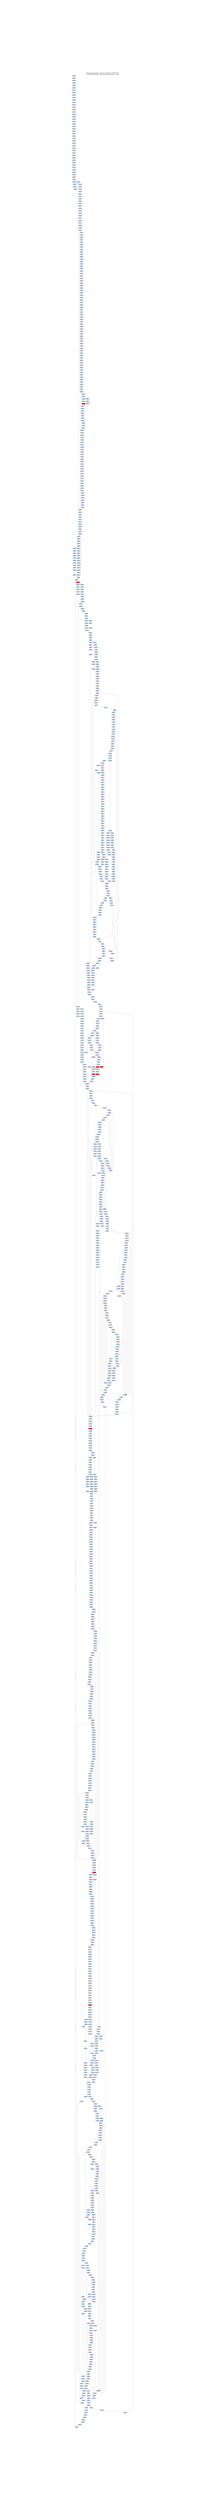 digraph G {
node[shape=rectangle,style=filled,fillcolor=lightsteelblue,color=lightsteelblue]
bgcolor="transparent"
graph [label="Jakstab v0.8.4-devel   Tue Oct 22 18:02:26 CEST 2019\n-m ../Input/Real/linuxCommandsStatic/truncate -b --cpa i", labelloc=t, fontsize=35, pad=30]
"0x0807a7e7"[label="0x0807a7e7\n"];
"0x0807a7e5"[label="0x0807a7e5\n"];
"0x0807a7eb"[label="0x0807a7eb\n"];
"0x0807a7f5"[label="0x0807a7f5\n"];
"0x0807a7f1"[label="0x0807a7f1\n"];
"0x0807a7ff"[label="0x0807a7ff\n"];
"0x0807a7fb"[label="0x0807a7fb\n"];
"0x0807a7f9"[label="0x0807a7f9\n"];
"0x0807a807"[label="0x0807a807\n"];
"0x0807a805"[label="0x0807a805\n"];
"0x0807a80d"[label="0x0807a80d\n"];
"0x0807a809"[label="0x0807a809\n"];
"0x0807a817"[label="0x0807a817\n"];
"0x0807a813"[label="0x0807a813\n"];
"0x0807a81d"[label="0x0807a81d\n"];
"0x0807a828"[label="0x0807a828\n"];
"0x0807a821"[label="0x0807a821\n"];
"0x0807a830"[label="0x0807a830\n"];
"0x0807a82c"[label="0x0807a82c\n"];
"0x0807a836"[label="0x0807a836\n"];
"0x0804e039"[label="0x0804e039\n"];
"0x0807a83b"[label="0x0807a83b\n"];
"0x0804e03c"[label="0x0804e03c\n"];
"0x0807a847"[label="0x0807a847\n"];
"0x0807a845"[label="0x0807a845\n"];
"0x0807a841"[label="0x0807a841\n"];
"0x0807a84f"[label="0x0807a84f\n"];
"0x0807a84b"[label="0x0807a84b\n"];
"0x0807a857"[label="0x0807a857\n"];
"0x0807a851"[label="0x0807a851\n"];
"0x0807a85b"[label="0x0807a85b\n"];
"0x0807a865"[label="0x0807a865\n"];
"0x0807a861"[label="0x0807a861\n"];
"0x0807a86d"[label="0x0807a86d\n"];
"0x0807a86b"[label="0x0807a86b\n"];
"0x0807a869"[label="0x0807a869\n"];
"0x0807a877"[label="0x0807a877\n"];
"0x0807a873"[label="0x0807a873\n"];
"0x0807a880"[label="0x0807a880\n"];
"0x0807a87b"[label="0x0807a87b\n"];
"0x0807a884"[label="0x0807a884\n"];
"0x0807a88d"[label="0x0807a88d\n"];
"0x0807a889"[label="0x0807a889\n"];
"0x0807a898"[label="0x0807a898\n"];
"0x0807a893"[label="0x0807a893\n"];
"0x0807a89d"[label="0x0807a89d\n"];
"0x0807a8a7"[label="0x0807a8a7\n"];
"0x0807a8a2"[label="0x0807a8a2\n"];
"0x0807a8ad"[label="0x0807a8ad\n"];
"0x0807a8a9"[label="0x0807a8a9\n"];
"0x0807a8b7"[label="0x0807a8b7\n"];
"0x0807a8b2"[label="0x0807a8b2\n"];
"0x0807a8bc"[label="0x0807a8bc\n"];
"0x0807a8c5"[label="0x0807a8c5\n"];
"0x0807a8c1"[label="0x0807a8c1\n"];
"0x0807a8d0"[label="0x0807a8d0\n"];
"0x0807a8cb"[label="0x0807a8cb\n"];
"0x0807a8d5"[label="0x0807a8d5\n"];
"0x0807a8df"[label="0x0807a8df\n"];
"0x0807a8db"[label="0x0807a8db\n"];
"0x0807a8d9"[label="0x0807a8d9\n"];
"0x0807a8e7"[label="0x0807a8e7\n"];
"0x0807a8e5"[label="0x0807a8e5\n"];
"0x0807a8e1"[label="0x0807a8e1\n"];
"0x0807a8f0"[label="0x0807a8f0\n"];
"0x0807a8e9"[label="0x0807a8e9\n"];
"0x0807a8f8"[label="0x0807a8f8\n"];
"0x0807a8f6"[label="0x0807a8f6\n"];
"0x0807a8f3"[label="0x0807a8f3\n"];
"0x0807a8ff"[label="0x0807a8ff\n"];
"0x0807a901"[label="0x0807a901\n",fillcolor="red"];
"0x0807a110"[label="0x0807a110\n"];
"0x0807a118"[label="0x0807a118\n"];
"0x0807a116"[label="0x0807a116\n"];
"0x0807a113"[label="0x0807a113\n"];
"0x0807a11e"[label="0x0807a11e\n"];
"0x0807a11c"[label="0x0807a11c\n"];
"0x0807a11b"[label="0x0807a11b\n"];
"0x0807a128"[label="0x0807a128\n"];
"0x0807a125"[label="0x0807a125\n"];
"0x0807a123"[label="0x0807a123\n"];
"0x0807a121"[label="0x0807a121\n"];
"0x0807a930"[label="0x0807a930\n"];
"0x0807a12f"[label="0x0807a12f\n"];
"0x0807a92e"[label="0x0807a92e\n"];
"0x0807a12d"[label="0x0807a12d\n"];
"0x0807a92b"[label="0x0807a92b\n"];
"0x0807a12a"[label="0x0807a12a\n"];
"0x0807a138"[label="0x0807a138\n"];
"0x0807a938"[label="0x0807a938\n"];
"0x0807a934"[label="0x0807a934\n"];
"0x0807a132"[label="0x0807a132\n"];
"0x0807a932"[label="0x0807a932\n"];
"0x0807a131"[label="0x0807a131\n"];
"0x0807a13f"[label="0x0807a13f\n"];
"0x0807a13d"[label="0x0807a13d\n"];
"0x0807a93d"[label="0x0807a93d\n"];
"0x0807a13b"[label="0x0807a13b\n"];
"0x312d302e"[label="0x312d302e\n"];
"0x0807a147"[label="0x0807a147\n"];
"0x0807a945"[label="0x0807a945\n"];
"0x0807a144"[label="0x0807a144\n"];
"0x0807a943"[label="0x0807a943\n"];
"0x0807a142"[label="0x0807a142\n"];
"0x0807a941"[label="0x0807a941\n"];
"0x0807a150"[label="0x0807a150\n"];
"0x0807a950"[label="0x0807a950\n"];
"0x0807a14e"[label="0x0807a14e\n"];
"0x0807a14b"[label="0x0807a14b\n"];
"0x0807a94b"[label="0x0807a94b\n"];
"0x0807a149"[label="0x0807a149\n"];
"0x0807a156"[label="0x0807a156\n"];
"0x0807a153"[label="0x0807a153\n"];
"0x0807a160"[label="0x0807a160\n"];
"0x0807a95c"[label="0x0807a95c\n"];
"0x0807a15b"[label="0x0807a15b\n",fillcolor="red"];
"0x0807a15a"[label="0x0807a15a\n"];
"0x0807a168"[label="0x0807a168\n"];
"0x0807a163"[label="0x0807a163\n",fillcolor="red"];
"0x0807a961"[label="0x0807a961\n"];
"0x0807a170"[label="0x0807a170\n"];
"0x0807a16f"[label="0x0807a16f\n"];
"0x0807a16d"[label="0x0807a16d\n"];
"0x0807a96d"[label="0x0807a96d\n"];
"0x0807a16a"[label="0x0807a16a\n"];
"0x0807a972"[label="0x0807a972\n"];
"0x0807a180"[label="0x0807a180\n"];
"0x0807a97e"[label="0x0807a97e\n"];
"0x0807a186"[label="0x0807a186\n"];
"0x0807a983"[label="0x0807a983\n"];
"0x0807a183"[label="0x0807a183\n"];
"0x0807a181"[label="0x0807a181\n"];
"0x0807a190"[label="0x0807a190\n"];
"0x0807a98f"[label="0x0807a98f\n"];
"0x0807a18c"[label="0x0807a18c\n"];
"0x0807a18a"[label="0x0807a18a\n"];
"0x0807a197"[label="0x0807a197\n"];
"0x0807a994"[label="0x0807a994\n"];
"0x0807a192"[label="0x0807a192\n"];
"0x0807a1a0"[label="0x0807a1a0\n"];
"0x0804d99f"[label="0x0804d99f\n"];
"0x0807a19b"[label="0x0807a19b\n",fillcolor="red"];
"0x0807a19a"[label="0x0807a19a\n"];
"0x0804d9a5"[label="0x0804d9a5\n"];
"0x0807a1a6"[label="0x0807a1a6\n"];
"0x0807a1a5"[label="0x0807a1a5\n"];
"0x0804d9a8"[label="0x0804d9a8\n"];
"0x0807a9a4"[label="0x0807a9a4\n"];
"0x0807a1a3"[label="0x0807a1a3\n"];
"0x0807a1af"[label="0x0807a1af\n"];
"0x0804d9ae"[label="0x0804d9ae\n"];
"0x0807a1ab"[label="0x0807a1ab\n"];
"0x0807a9a9"[label="0x0807a9a9\n"];
"0x0807a1b6"[label="0x0807a1b6\n"];
"0x0804d9b1"[label="0x0804d9b1\n"];
"0x0807a1b3"[label="0x0807a1b3\n"];
"0x0804d9b3"[label="0x0804d9b3\n"];
"0x0807a9be"[label="0x0807a9be\n"];
"0x0804d9bf"[label="0x0804d9bf\n"];
"0x0807a1bc"[label="0x0807a1bc\n"];
"0x0804d9b9"[label="0x0804d9b9\n"];
"0x0807a1ba"[label="0x0807a1ba\n"];
"0x0807a9b9"[label="0x0807a9b9\n"];
"0x0804d9c5"[label="0x0804d9c5\n"];
"0x0807a1c5"[label="0x0807a1c5\n",fillcolor="red"];
"0x0807a1c4"[label="0x0807a1c4\n"];
"0x0807a1c1"[label="0x0807a1c1\n"];
"0x0804d9cd"[label="0x0804d9cd\n"];
"0x0807a9cc"[label="0x0807a9cc\n"];
"0x0804d9c9"[label="0x0804d9c9\n"];
"0x0804d9d8"[label="0x0804d9d8\n"];
"0x0804d9d1"[label="0x0804d9d1\n"];
"0x0804d9d4"[label="0x0804d9d4\n"];
"0x0807a9d1"[label="0x0807a9d1\n"];
"0x0807a9dd"[label="0x0807a9dd\n"];
"0x0804d9d9"[label="0x0804d9d9\n"];
"0x0807a9e2"[label="0x0807a9e2\n"];
"0x0807a1f0"[label="0x0807a1f0\n"];
"0x0807a9ee"[label="0x0807a9ee\n"];
"0x0807a1f7"[label="0x0807a1f7\n"];
"0x0807a9f3"[label="0x0807a9f3\n"];
"0x0807a1f2"[label="0x0807a1f2\n"];
"0x0807a1f1"[label="0x0807a1f1\n"];
"0x0807a9ff"[label="0x0807a9ff\n"];
"0x0807a1ff"[label="0x0807a1ff\n"];
"0x0807a1fe"[label="0x0807a1fe\n"];
"0x0807a1fd"[label="0x0807a1fd\n"];
"0x0807a208"[label="0x0807a208\n"];
"0x0807aa04"[label="0x0807aa04\n"];
"0x0807a202"[label="0x0807a202\n"];
"0x0807aa10"[label="0x0807aa10\n"];
"0x0807a20e"[label="0x0807a20e\n"];
"0x0807a20c"[label="0x0807a20c\n"];
"0x0807a216"[label="0x0807a216\n"];
"0x0807aa15"[label="0x0807aa15\n"];
"0x0807a214"[label="0x0807a214\n"];
"0x0807a212"[label="0x0807a212\n"];
"0x0807a21b"[label="0x0807a21b\n"];
"0x0807aa26"[label="0x0807aa26\n"];
"0x0807a225"[label="0x0807a225\n"];
"0x0807aa24"[label="0x0807aa24\n"];
"0x0807a223"[label="0x0807a223\n"];
"0x0807a221"[label="0x0807a221\n"];
"0x0807aa21"[label="0x0807aa21\n"];
"0x0807a230"[label="0x0807a230\n"];
"0x0807aa2e"[label="0x0807aa2e\n"];
"0x0807aa2c"[label="0x0807aa2c\n"];
"0x0807a22a"[label="0x0807a22a\n"];
"0x0807aa2a"[label="0x0807aa2a\n"];
"0x0807aa37"[label="0x0807aa37\n"];
"0x0807a236"[label="0x0807a236\n"];
"0x0807a234"[label="0x0807a234\n"];
"0x0807aa33"[label="0x0807aa33\n"];
"0x0807aa31"[label="0x0807aa31\n"];
"0x0807aa40"[label="0x0807aa40\n"];
"0x0807a240"[label="0x0807a240\n"];
"0x0807aa3d"[label="0x0807aa3d\n"];
"0x0807a23c"[label="0x0807a23c\n"];
"0x0807aa44"[label="0x0807aa44\n"];
"0x0807a244"[label="0x0807a244\n"];
"0x0807aa43"[label="0x0807aa43\n"];
"0x0807a242"[label="0x0807a242\n"];
"0x0807aa42"[label="0x0807aa42\n"];
"0x0807aa41"[label="0x0807aa41\n"];
"0x0807a24e"[label="0x0807a24e\n"];
"0x0804d250"[label="0x0804d250\n"];
"0x0807a24a"[label="0x0807a24a\n"];
"0x0807a258"[label="0x0807a258\n"];
"0x0804d257"[label="0x0804d257\n"];
"0x0807a255"[label="0x0807a255\n"];
"0x0804d251"[label="0x0804d251\n"];
"0x0804d252"[label="0x0804d252\n"];
"0x0807a252"[label="0x0807a252\n"];
"0x0804d253"[label="0x0804d253\n"];
"0x0804d254"[label="0x0804d254\n"];
"0x0807a260"[label="0x0807a260\n"];
"0x0804d25f"[label="0x0804d25f\n"];
"0x0807a25e"[label="0x0807a25e\n"];
"0x0804d25b"[label="0x0804d25b\n"];
"0x0807a268"[label="0x0807a268\n"];
"0x0804d267"[label="0x0804d267\n"];
"0x0807a266"[label="0x0807a266\n"];
"0x0804d263"[label="0x0804d263\n"];
"0x0804da64"[label="0x0804da64\n"];
"0x0804da6d"[label="0x0804da6d\n"];
"0x0804d26d"[label="0x0804d26d\n"];
"0x0807a270"[label="0x0807a270\n"];
"0x0804d269"[label="0x0804d269\n"];
"0x0804da6a"[label="0x0804da6a\n"];
"0x0804d26b"[label="0x0804d26b\n"];
"0x0804da6c"[label="0x0804da6c\n"];
"0x0807a278"[label="0x0807a278\n"];
"0x0804d275"[label="0x0804d275\n"];
"0x0804d277"[label="0x0804d277\n"];
"0x0807a275"[label="0x0807a275\n"];
"0x0804da78"[label="0x0804da78\n"];
"0x0807a273"[label="0x0807a273\n"];
"0x0804da73"[label="0x0804da73\n"];
"0x0804d273"[label="0x0804d273\n"];
"0x0804d27e"[label="0x0804d27e\n"];
"0x0807a27f"[label="0x0807a27f\n"];
"0x0804da7f"[label="0x0804da7f\n"];
"0x0804d280"[label="0x0804d280\n"];
"0x0807a27d"[label="0x0807a27d\n"];
"0x0804da80"[label="0x0804da80\n"];
"0x0804d279"[label="0x0804d279\n"];
"0x0804da79"[label="0x0804da79\n"];
"0x0804d286"[label="0x0804d286\n"];
"0x0804d288"[label="0x0804d288\n"];
"0x0807a285"[label="0x0807a285\n"];
"0x0807a283"[label="0x0807a283\n"];
"0x0804d282"[label="0x0804d282\n"];
"0x0804d284"[label="0x0804d284\n"];
"0x0807a281"[label="0x0807a281\n"];
"0x0807a290"[label="0x0807a290\n"];
"0x0804d28e"[label="0x0804d28e\n"];
"0x0807a28e"[label="0x0807a28e\n"];
"0x0804d290"[label="0x0804d290\n"];
"0x0807a28b"[label="0x0807a28b\n"];
"0x0804d28a"[label="0x0804d28a\n"];
"0x0804d28c"[label="0x0804d28c\n"];
"0x0807a298"[label="0x0807a298\n"];
"0x0804d297"[label="0x0804d297\n"];
"0x0804d298"[label="0x0804d298\n"];
"0x0807a294"[label="0x0807a294\n"];
"0x0804d292"[label="0x0804d292\n"];
"0x0804d294"[label="0x0804d294\n"];
"0x0807a29e"[label="0x0807a29e\n"];
"0x0804d2a0"[label="0x0804d2a0\n"];
"0x0804d299"[label="0x0804d299\n"];
"0x0804d29a"[label="0x0804d29a\n"];
"0x0807a29a"[label="0x0807a29a\n"];
"0x0804d29b"[label="0x0804d29b\n"];
"0x0807a2a7"[label="0x0807a2a7\n"];
"0x0804d2a7"[label="0x0804d2a7\n"];
"0x0807a2a4"[label="0x0807a2a4\n"];
"0x0804d2a2"[label="0x0804d2a2\n"];
"0x0804d2a4"[label="0x0804d2a4\n"];
"0x0807a2b0"[label="0x0807a2b0\n"];
"0x0804d2b0"[label="0x0804d2b0\n"];
"0x0807a2ad"[label="0x0807a2ad\n"];
"0x0804d2aa"[label="0x0804d2aa\n"];
"0x0807a2a9"[label="0x0807a2a9\n"];
"0x0804d2b7"[label="0x0804d2b7\n"];
"0x0807a2b6"[label="0x0807a2b6\n"];
"0x0804d2b2"[label="0x0804d2b2\n"];
"0x0807a2c0"[label="0x0807a2c0\n"];
"0x0804c2be"[label="0x0804c2be\n"];
"0x0804d2bf"[label="0x0804d2bf\n"];
"0x0807a2bc"[label="0x0807a2bc\n"];
"0x0804d2b9"[label="0x0804d2b9\n"];
"0x0807a2bb"[label="0x0807a2bb\n"];
"0x0804d2bb"[label="0x0804d2bb\n"];
"0x0804d2c5"[label="0x0804d2c5\n"];
"0x0807a2c7"[label="0x0807a2c7\n"];
"0x0807a2c5"[label="0x0807a2c5\n"];
"0x0804d2c1"[label="0x0804d2c1\n"];
"0x0804c2c1"[label="0x0804c2c1\n"];
"0x0807a2c3"[label="0x0807a2c3\n"];
"0x0804d2c3"[label="0x0804d2c3\n"];
"0x0804d2cd"[label="0x0804d2cd\n"];
"0x0807a2ce"[label="0x0807a2ce\n"];
"0x0804d2c9"[label="0x0804d2c9\n"];
"0x0807a2cb"[label="0x0807a2cb\n"];
"0x0804d2cb"[label="0x0804d2cb\n"];
"0x0807a2c9"[label="0x0807a2c9\n"];
"0x0804d2d5"[label="0x0804d2d5\n"];
"0x0807a2d8"[label="0x0807a2d8\n"];
"0x0804d2d7"[label="0x0804d2d7\n"];
"0x0807a2d6"[label="0x0807a2d6\n"];
"0x0807a2d4"[label="0x0807a2d4\n"];
"0x0804d2d1"[label="0x0804d2d1\n"];
"0x0804d2d3"[label="0x0804d2d3\n"];
"0x0807a2d1"[label="0x0807a2d1\n"];
"0x0804d2df"[label="0x0804d2df\n"];
"0x0804d2d9"[label="0x0804d2d9\n"];
"0x0807a2db"[label="0x0807a2db\n"];
"0x0804d2db"[label="0x0804d2db\n"];
"0x0804d2e5"[label="0x0804d2e5\n"];
"0x0807a2e7"[label="0x0807a2e7\n"];
"0x0804d2e7"[label="0x0804d2e7\n"];
"0x0807a2e5"[label="0x0807a2e5\n"];
"0x0804d2e1"[label="0x0804d2e1\n"];
"0x0804d2e3"[label="0x0804d2e3\n"];
"0x0807a2e1"[label="0x0807a2e1\n"];
"0x0804d2ef"[label="0x0804d2ef\n"];
"0x0807a2ed"[label="0x0807a2ed\n"];
"0x0804d2e9"[label="0x0804d2e9\n"];
"0x0807a2eb"[label="0x0807a2eb\n"];
"0x0804d2eb"[label="0x0804d2eb\n"];
"0x0804d2f7"[label="0x0804d2f7\n"];
"0x0807a2f5"[label="0x0807a2f5\n"];
"0x0804d2f1"[label="0x0804d2f1\n"];
"0x0804d2f3"[label="0x0804d2f3\n"];
"0x0807a2f1"[label="0x0807a2f1\n"];
"0x0807a300"[label="0x0807a300\n"];
"0x0804d2fd"[label="0x0804d2fd\n"];
"0x0804d2ff"[label="0x0804d2ff\n"];
"0x0804d2f9"[label="0x0804d2f9\n"];
"0x0807a2fc"[label="0x0807a2fc\n"];
"0x0807a2fb"[label="0x0807a2fb\n"];
"0x0804d2fb"[label="0x0804d2fb\n"];
"0x0807a308"[label="0x0807a308\n"];
"0x0804d305"[label="0x0804d305\n"];
"0x0804d307"[label="0x0804d307\n"];
"0x0807a305"[label="0x0807a305\n"];
"0x0804d301"[label="0x0804d301\n"];
"0x0807a303"[label="0x0807a303\n"];
"0x0804d303"[label="0x0804d303\n"];
"0x0807a310"[label="0x0807a310\n"];
"0x0804d30e"[label="0x0804d30e\n"];
"0x0807a30c"[label="0x0807a30c\n"];
"0x0804d30a"[label="0x0804d30a\n"];
"0x0807a30a"[label="0x0807a30a\n"];
"0x0804d30c"[label="0x0804d30c\n"];
"0x0804d315"[label="0x0804d315\n"];
"0x0807a317"[label="0x0807a317\n"];
"0x0807a314"[label="0x0807a314\n"];
"0x0804d311"[label="0x0804d311\n"];
"0x0804d312"[label="0x0804d312\n"];
"0x0804d313"[label="0x0804d313\n"];
"0x0804d314"[label="0x0804d314\n"];
"0x0807a31f"[label="0x0807a31f\n"];
"0x0807a31d"[label="0x0807a31d\n"];
"0x0804d320"[label="0x0804d320\n"];
"0x0807a31b"[label="0x0807a31b\n"];
"0x0807a319"[label="0x0807a319\n"];
"0x0804d326"[label="0x0804d326\n"];
"0x0807a327"[label="0x0807a327\n"];
"0x0807a325"[label="0x0807a325\n"];
"0x0807a323"[label="0x0807a323\n"];
"0x0804d322"[label="0x0804d322\n"];
"0x0807a321"[label="0x0807a321\n"];
"0x0804d324"[label="0x0804d324\n"];
"0x0807a330"[label="0x0807a330\n"];
"0x0804d32d"[label="0x0804d32d\n"];
"0x0804db2f"[label="0x0804db2f\n"];
"0x0804d330"[label="0x0804d330\n"];
"0x0804d329"[label="0x0804d329\n"];
"0x0804d32a"[label="0x0804d32a\n"];
"0x0804db2b"[label="0x0804db2b\n"];
"0x0804d32b"[label="0x0804d32b\n"];
"0x0804d32c"[label="0x0804d32c\n"];
"0x0807a338"[label="0x0807a338\n"];
"0x0804d336"[label="0x0804d336\n"];
"0x0807a336"[label="0x0807a336\n"];
"0x0804db37"[label="0x0804db37\n"];
"0x0804d338"[label="0x0804d338\n"];
"0x0807a334"[label="0x0807a334\n"];
"0x0804d332"[label="0x0804d332\n"];
"0x0807a332"[label="0x0807a332\n"];
"0x0804db33"[label="0x0804db33\n"];
"0x0809b340"[label="0x0809b340\n"];
"0x0804d334"[label="0x0804d334\n"];
"0x0804d33d"[label="0x0804d33d\n"];
"0x0804d33e"[label="0x0804d33e\n"];
"0x0804db3e"[label="0x0804db3e\n"];
"0x0807a33e"[label="0x0807a33e\n"];
"0x0804db3f"[label="0x0804db3f\n"];
"0x0804d33f"[label="0x0804d33f\n"];
"0x0804d340"[label="0x0804d340\n"];
"0x0804d33a"[label="0x0804d33a\n"];
"0x0807a33b"[label="0x0807a33b\n"];
"0x0804db3a"[label="0x0804db3a\n"];
"0x0809b34a"[label="0x0809b34a\n"];
"0x0807a348"[label="0x0807a348\n"];
"0x08054346"[label="0x08054346\n"];
"0x0804db47"[label="0x0804db47\n"];
"0x0807a346"[label="0x0807a346\n"];
"0x0804d348"[label="0x0804d348\n"];
"0x0804d341"[label="0x0804d341\n"];
"0x0807a344"[label="0x0807a344\n"];
"0x0807a341"[label="0x0807a341\n"];
"0x0809b34f"[label="0x0809b34f\n"];
"0x0804db44"[label="0x0804db44\n"];
"0x08054343"[label="0x08054343\n"];
"0x0807a350"[label="0x0807a350\n"];
"0x0804d34e"[label="0x0804d34e\n"];
"0x0809b341"[label="0x0809b341\n"];
"0x0804db4f"[label="0x0804db4f\n"];
"0x0804d350"[label="0x0804d350\n"];
"0x0809b346"[label="0x0809b346\n"];
"0x0807a34c"[label="0x0807a34c\n"];
"0x0804d34a"[label="0x0804d34a\n"];
"0x0804db4a"[label="0x0804db4a\n"];
"0x0807a34a"[label="0x0807a34a\n"];
"0x0804d34c"[label="0x0804d34c\n"];
"0x0804db55"[label="0x0804db55\n"];
"0x0809b359"[label="0x0809b359\n"];
"0x0807a356"[label="0x0807a356\n"];
"0x0804d357"[label="0x0804d357\n"];
"0x0804db51"[label="0x0804db51\n"];
"0x0804d352"[label="0x0804d352\n"];
"0x0807a353"[label="0x0807a353\n"];
"0x0809b35f"[label="0x0809b35f\n"];
"0x0804db5e"[label="0x0804db5e\n"];
"0x0807a35f"[label="0x0807a35f\n"];
"0x0804d360"[label="0x0804d360\n"];
"0x0809b355"[label="0x0809b355\n"];
"0x0807a35b"[label="0x0807a35b\n"];
"0x0804db5b"[label="0x0804db5b\n"];
"0x0807a359"[label="0x0807a359\n"];
"0x0809b357"[label="0x0809b357\n"];
"0x0804db66"[label="0x0804db66\n"];
"0x0809b369"[label="0x0809b369\n"];
"0x0807a367"[label="0x0807a367\n"];
"0x0804db61"[label="0x0804db61\n"];
"0x0809b36e"[label="0x0809b36e\n"];
"0x0804d362"[label="0x0804d362\n"];
"0x0807a363"[label="0x0807a363\n"];
"0x0804db63"[label="0x0804db63\n"];
"0x0804d364"[label="0x0804d364\n"];
"0x0804db6d"[label="0x0804db6d\n"];
"0x0807a36f"[label="0x0807a36f\n"];
"0x0809b361"[label="0x0809b361\n"];
"0x0809b364"[label="0x0809b364\n"];
"0x0804d370"[label="0x0804d370\n"];
"0x0809b363"[label="0x0809b363\n"];
"0x0804db69"[label="0x0804db69\n"];
"0x0809b368"[label="0x0809b368\n"];
"0x0807a369"[label="0x0807a369\n"];
"0x0804db76"[label="0x0804db76\n"];
"0x0807a376"[label="0x0807a376\n",fillcolor="red"];
"0x0807a375"[label="0x0807a375\n"];
"0x0804db78"[label="0x0804db78\n"];
"0x0807a374"[label="0x0807a374\n"];
"0x0804d371"[label="0x0804d371\n"];
"0x0807a373"[label="0x0807a373\n"];
"0x0804d372"[label="0x0804d372\n"];
"0x0804d373"[label="0x0804d373\n"];
"0x0804db73"[label="0x0804db73\n"];
"0x0807a372"[label="0x0807a372\n"];
"0x0804d374"[label="0x0804d374\n"];
"0x0807a380"[label="0x0807a380\n"];
"0x0804db7d"[label="0x0804db7d\n"];
"0x0804d37f"[label="0x0804d37f\n"];
"0x0804d379"[label="0x0804d379\n"];
"0x0807a388"[label="0x0807a388\n"];
"0x0804d385"[label="0x0804d385\n"];
"0x0804d387"[label="0x0804d387\n"];
"0x0804db87"[label="0x0804db87\n"];
"0x0807a386"[label="0x0807a386\n"];
"0x0807a384"[label="0x0807a384\n"];
"0x0804db83"[label="0x0804db83\n"];
"0x0804db8d"[label="0x0804db8d\n"];
"0x0807c390"[label="0x0807c390\n"];
"0x0807a38f"[label="0x0807a38f\n"];
"0x0804d390"[label="0x0804d390\n"];
"0x0807a38d"[label="0x0807a38d\n"];
"0x0804d38a"[label="0x0804d38a\n"];
"0x0807a38b"[label="0x0807a38b\n"];
"0x0804db8a"[label="0x0804db8a\n"];
"0x0804d396"[label="0x0804d396\n"];
"0x0807a397"[label="0x0807a397\n"];
"0x0804d398"[label="0x0804d398\n"];
"0x0807a394"[label="0x0807a394\n"];
"0x0804db92"[label="0x0804db92\n"];
"0x0807a392"[label="0x0807a392\n"];
"0x0807a39f"[label="0x0807a39f\n"];
"0x0804d39f"[label="0x0804d39f\n"];
"0x0807a39b"[label="0x0807a39b\n"];
"0x0804d39a"[label="0x0804d39a\n"];
"0x0804d3a6"[label="0x0804d3a6\n"];
"0x0807a3a6"[label="0x0807a3a6\n"];
"0x0804d3a1"[label="0x0804d3a1\n"];
"0x0804d3a4"[label="0x0804d3a4\n"];
"0x0807a3af"[label="0x0807a3af\n"];
"0x0804d3af"[label="0x0804d3af\n"];
"0x0804d3a9"[label="0x0804d3a9\n"];
"0x0807a3ab"[label="0x0807a3ab\n"];
"0x0804d3ac"[label="0x0804d3ac\n"];
"0x0804d3b5"[label="0x0804d3b5\n"];
"0x0804d3b8"[label="0x0804d3b8\n"];
"0x080a3bc0"[label="0x080a3bc0\n"];
"0x0804d3b2"[label="0x0804d3b2\n"];
"0x0807a3b3"[label="0x0807a3b3\n"];
"0x0807a3c0"[label="0x0807a3c0\n"];
"0x0804d3bf"[label="0x0804d3bf\n"];
"0x0804d3ba"[label="0x0804d3ba\n"];
"0x0804d3bc"[label="0x0804d3bc\n"];
"0x0804d3c6"[label="0x0804d3c6\n"];
"0x0807a3c6"[label="0x0807a3c6\n"];
"0x080a3bc9"[label="0x080a3bc9\n"];
"0x0807a3c4"[label="0x0807a3c4\n"];
"0x080a3bcf"[label="0x080a3bcf\n"];
"0x0804d3c2"[label="0x0804d3c2\n"];
"0x0807a3c2"[label="0x0807a3c2\n"];
"0x0804d3c4"[label="0x0804d3c4\n"];
"0x080a3bc3"[label="0x080a3bc3\n"];
"0x080a3bc4"[label="0x080a3bc4\n"];
"0x0807a3ce"[label="0x0807a3ce\n"];
"0x080a3bc1"[label="0x080a3bc1\n"];
"0x0804d3cf"[label="0x0804d3cf\n"];
"0x080a3bc2"[label="0x080a3bc2\n"];
"0x0804d3c9"[label="0x0804d3c9\n"];
"0x0807a3cc"[label="0x0807a3cc\n"];
"0x0807a3ca"[label="0x0807a3ca\n"];
"0x080a3bdc"[label="0x080a3bdc\n"];
"0x0807a3d6"[label="0x0807a3d6\n"];
"0x0804d3d8"[label="0x0804d3d8\n"];
"0x080a3bda"[label="0x080a3bda\n"];
"0x0804d3d1"[label="0x0804d3d1\n"];
"0x080a3be0"[label="0x080a3be0\n"];
"0x0807a3d2"[label="0x0807a3d2\n"];
"0x080a3bde"[label="0x080a3bde\n"];
"0x0804d3dd"[label="0x0804d3dd\n"];
"0x0804d3df"[label="0x0804d3df\n"];
"0x080a3bd2"[label="0x080a3bd2\n"];
"0x0807a3dc"[label="0x0807a3dc\n"];
"0x0804d3da"[label="0x0804d3da\n"];
"0x080a3bd6"[label="0x080a3bd6\n"];
"0x0807a3d9"[label="0x0807a3d9\n"];
"0x080a3beb"[label="0x080a3beb\n"];
"0x080a3be9"[label="0x080a3be9\n"];
"0x0807a3e6"[label="0x0807a3e6\n"];
"0x0804d3e8"[label="0x0804d3e8\n"];
"0x080a3bef"[label="0x080a3bef\n"];
"0x0807a3e4"[label="0x0807a3e4\n"];
"0x0804d3e2"[label="0x0804d3e2\n"];
"0x0807a3e2"[label="0x0807a3e2\n"];
"0x080a3bed"[label="0x080a3bed\n"];
"0x080a3be3"[label="0x080a3be3\n"];
"0x0807a3ef"[label="0x0807a3ef\n"];
"0x0804d3ee"[label="0x0804d3ee\n"];
"0x080a3be7"[label="0x080a3be7\n"];
"0x0807a3eb"[label="0x0807a3eb\n"];
"0x0804d3ec"[label="0x0804d3ec\n"];
"0x0804d3f5"[label="0x0804d3f5\n"];
"0x0807a3f7"[label="0x0807a3f7\n"];
"0x0804d3f7"[label="0x0804d3f7\n"];
"0x080a3bf9"[label="0x080a3bf9\n"];
"0x0807a3f3"[label="0x0807a3f3\n"];
"0x0804d3f3"[label="0x0804d3f3\n"];
"0x080a3bfe"[label="0x080a3bfe\n"];
"0x0804d3fd"[label="0x0804d3fd\n"];
"0x080a3bf1"[label="0x080a3bf1\n"];
"0x0807a3fd"[label="0x0807a3fd\n"];
"0x0804d400"[label="0x0804d400\n"];
"0x080a3bf7"[label="0x080a3bf7\n"];
"0x0807a3fb"[label="0x0807a3fb\n"];
"0x0804d3fa"[label="0x0804d3fa\n"];
"0x0807a3f9"[label="0x0807a3f9\n"];
"0x0807a408"[label="0x0807a408\n"];
"0x0804d406"[label="0x0804d406\n"];
"0x0807a406"[label="0x0807a406\n"];
"0x080a3c0a"[label="0x080a3c0a\n"];
"0x0807a404"[label="0x0807a404\n"];
"0x080a3c10"[label="0x080a3c10\n"];
"0x080a3c0d"[label="0x080a3c0d\n"];
"0x0804d403"[label="0x0804d403\n"];
"0x0807a401"[label="0x0807a401\n"];
"0x0807a410"[label="0x0807a410\n"];
"0x080a3c04"[label="0x080a3c04\n"];
"0x0807a40e"[label="0x0807a40e\n"];
"0x080a3c01"[label="0x080a3c01\n"];
"0x0807a40c"[label="0x0807a40c\n"];
"0x0807a40a"[label="0x0807a40a\n"];
"0x080a3c06"[label="0x080a3c06\n"];
"0x0804d40c"[label="0x0804d40c\n"];
"0x0807a418"[label="0x0807a418\n"];
"0x080a3c1c"[label="0x080a3c1c\n"];
"0x0804d417"[label="0x0804d417\n"];
"0x080a3c1a"[label="0x080a3c1a\n"];
"0x0804d412"[label="0x0804d412\n"];
"0x0807a412"[label="0x0807a412\n"];
"0x0804d414"[label="0x0804d414\n"];
"0x080a3c1e"[label="0x080a3c1e\n"];
"0x0807a420"[label="0x0807a420\n"];
"0x0804d41f"[label="0x0804d41f\n"];
"0x0807a41e"[label="0x0807a41e\n"];
"0x080a3c12"[label="0x080a3c12\n"];
"0x0804d419"[label="0x0804d419\n"];
"0x0807a41c"[label="0x0807a41c\n"];
"0x080a3c18"[label="0x080a3c18\n"];
"0x0807a41a"[label="0x0807a41a\n"];
"0x0804d41c"[label="0x0804d41c\n"];
"0x080a3c16"[label="0x080a3c16\n"];
"0x0804d425"[label="0x0804d425\n"];
"0x080a3c2b"[label="0x080a3c2b\n"];
"0x080a3c2c"[label="0x080a3c2c\n"];
"0x0807a426"[label="0x0807a426\n"];
"0x080a3c29"[label="0x080a3c29\n"];
"0x080a3c2f"[label="0x080a3c2f\n"];
"0x0807a423"[label="0x0807a423\n"];
"0x080a3c30"[label="0x080a3c30\n"];
"0x080a3c2d"[label="0x080a3c2d\n"];
"0x080a3c2e"[label="0x080a3c2e\n"];
"0x0807a430"[label="0x0807a430\n"];
"0x080a3c24"[label="0x080a3c24\n"];
"0x0807a42e"[label="0x0807a42e\n"];
"0x0804d42f"[label="0x0804d42f\n"];
"0x080a3c22"[label="0x080a3c22\n"];
"0x0804d429"[label="0x0804d429\n"];
"0x080a3c27"[label="0x080a3c27\n"];
"0x0807a42c"[label="0x0807a42c\n"];
"0x0807a429"[label="0x0807a429\n"];
"0x0804d436"[label="0x0804d436\n"];
"0x0807a435"[label="0x0807a435\n"];
"0x080a3c3a"[label="0x080a3c3a\n"];
"0x0804d438"[label="0x0804d438\n"];
"0x080a3c3f"[label="0x080a3c3f\n"];
"0x0807a433"[label="0x0807a433\n"];
"0x0804d434"[label="0x0804d434\n"];
"0x0807a440"[label="0x0807a440\n"];
"0x0807a43e"[label="0x0807a43e\n"];
"0x080a3c32"[label="0x080a3c32\n"];
"0x0804d43a"[label="0x0804d43a\n"];
"0x0807a43a"[label="0x0807a43a\n"];
"0x0804d43c"[label="0x0804d43c\n"];
"0x0804d445"[label="0x0804d445\n"];
"0x0807a448"[label="0x0807a448\n"];
"0x080a3c4c"[label="0x080a3c4c\n"];
"0x0804d447"[label="0x0804d447\n"];
"0x080a3c4a"[label="0x080a3c4a\n"];
"0x0807a444"[label="0x0807a444\n"];
"0x080a3c50"[label="0x080a3c50\n"];
"0x0804d442"[label="0x0804d442\n"];
"0x0807a442"[label="0x0807a442\n"];
"0x0807a44f"[label="0x0807a44f\n"];
"0x0804d44f"[label="0x0804d44f\n"];
"0x080a3c48"[label="0x080a3c48\n"];
"0x0807a44b"[label="0x0807a44b\n"];
"0x080a3c45"[label="0x080a3c45\n"];
"0x0804d44c"[label="0x0804d44c\n"];
"0x0807a458"[label="0x0807a458\n"];
"0x0804d455"[label="0x0804d455\n"];
"0x080a3c5c"[label="0x080a3c5c\n"];
"0x0804d457"[label="0x0804d457\n"];
"0x080a3c5a"[label="0x080a3c5a\n"];
"0x0807a454"[label="0x0807a454\n"];
"0x080a3c60"[label="0x080a3c60\n"];
"0x0804d452"[label="0x0804d452\n"];
"0x0807a460"[label="0x0807a460\n"];
"0x080a3c54"[label="0x080a3c54\n"];
"0x0804d45f"[label="0x0804d45f\n"];
"0x0807ac5e"[label="0x0807ac5e\n"];
"0x0804d459"[label="0x0804d459\n"];
"0x080a3c57"[label="0x080a3c57\n"];
"0x0807a459"[label="0x0807a459\n"];
"0x0807ac68"[label="0x0807ac68\n"];
"0x080a3c69"[label="0x080a3c69\n"];
"0x0807a466"[label="0x0807a466\n"];
"0x0804d468"[label="0x0804d468\n"];
"0x080a3c70"[label="0x080a3c70\n"];
"0x0807a463"[label="0x0807a463\n"];
"0x0804d463"[label="0x0804d463\n"];
"0x0807ac62"[label="0x0807ac62\n"];
"0x0807a46f"[label="0x0807a46f\n"];
"0x0807a46d"[label="0x0807a46d\n"];
"0x0807a46b"[label="0x0807a46b\n"];
"0x080a3c66"[label="0x080a3c66\n"];
"0x0804d46c"[label="0x0804d46c\n"];
"0x0807a469"[label="0x0807a469\n"];
"0x0807a478"[label="0x0807a478\n"];
"0x080a3c7c"[label="0x080a3c7c\n"];
"0x080a3c79"[label="0x080a3c79\n"];
"0x0807a473"[label="0x0807a473\n"];
"0x080a3c7d"[label="0x080a3c7d\n"];
"0x0804d474"[label="0x0804d474\n"];
"0x0807a471"[label="0x0807a471\n"];
"0x080a3c73"[label="0x080a3c73\n"];
"0x0807a47f"[label="0x0807a47f\n"];
"0x0807a47d"[label="0x0807a47d\n"];
"0x080a3c77"[label="0x080a3c77\n"];
"0x0804d47c"[label="0x0804d47c\n"];
"0x080a3c89"[label="0x080a3c89\n"];
"0x0807a486"[label="0x0807a486\n"];
"0x0804d481"[label="0x0804d481\n"];
"0x0807a484"[label="0x0807a484\n"];
"0x080a3c8d"[label="0x080a3c8d\n"];
"0x0807a481"[label="0x0807a481\n"];
"0x080a3c83"[label="0x080a3c83\n"];
"0x0807a48e"[label="0x0807a48e\n"];
"0x080a3c81"[label="0x080a3c81\n"];
"0x0807a48d"[label="0x0807a48d\n"];
"0x080a3c87"[label="0x080a3c87\n"];
"0x0804d489"[label="0x0804d489\n"];
"0x0807a48a"[label="0x0807a48a\n"];
"0x080a3c9b"[label="0x080a3c9b\n"];
"0x0807a497"[label="0x0807a497\n"];
"0x080a3c9f"[label="0x080a3c9f\n"];
"0x0807a492"[label="0x0807a492\n"];
"0x080a3c9d"[label="0x080a3c9d\n"];
"0x0804d494"[label="0x0804d494\n"];
"0x0807b4a0"[label="0x0807b4a0\n"];
"0x080a3c93"[label="0x080a3c93\n"];
"0x080a3c91"[label="0x080a3c91\n"];
"0x0807a49e"[label="0x0807a49e\n"];
"0x080a3c92"[label="0x080a3c92\n"];
"0x080a3c98"[label="0x080a3c98\n"];
"0x0807a49b"[label="0x0807a49b\n"];
"0x0804d49b"[label="0x0804d49b\n"];
"0x0807b4a7"[label="0x0807b4a7\n"];
"0x0804d4a6"[label="0x0804d4a6\n"];
"0x080a3caa"[label="0x080a3caa\n"];
"0x080a3caf"[label="0x080a3caf\n"];
"0x0807a4a3"[label="0x0807a4a3\n"];
"0x0807b4a2"[label="0x0807b4a2\n"];
"0x0807b4a1"[label="0x0807b4a1\n"];
"0x0807a4a1"[label="0x0807a4a1\n"];
"0x0807b4b0"[label="0x0807b4b0\n"];
"0x0807a4af"[label="0x0807a4af\n"];
"0x080a3ca1"[label="0x080a3ca1\n"];
"0x0804d4b0"[label="0x0804d4b0\n"];
"0x0807a4ad"[label="0x0807a4ad\n"];
"0x0807b4ad"[label="0x0807b4ad\n"];
"0x0804d4a9"[label="0x0804d4a9\n"];
"0x080a3ca5"[label="0x080a3ca5\n"];
"0x0804d4ab"[label="0x0804d4ab\n"];
"0x0807a4a9"[label="0x0807a4a9\n"];
"0x0804d4b5"[label="0x0804d4b5\n"];
"0x0807a4b8"[label="0x0807a4b8\n"];
"0x0807b4b8"[label="0x0807b4b8\n"];
"0x0807b4b6"[label="0x0807b4b6\n"];
"0x0804d4b7"[label="0x0804d4b7\n"];
"0x080a3cc0"[label="0x080a3cc0\n"];
"0x0807a4b2"[label="0x0807a4b2\n"];
"0x0807b4c0"[label="0x0807b4c0\n"];
"0x0807a4c0"[label="0x0807a4c0\n"];
"0x0807b4bf"[label="0x0807b4bf\n"];
"0x0804d4bf"[label="0x0804d4bf\n"];
"0x080a3cb1"[label="0x080a3cb1\n"];
"0x0804d4b9"[label="0x0804d4b9\n"];
"0x080a3cb7"[label="0x080a3cb7\n"];
"0x0807b4bc"[label="0x0807b4bc\n"];
"0x0807b4ba"[label="0x0807b4ba\n"];
"0x0804d4bc"[label="0x0804d4bc\n"];
"0x0807a4b9"[label="0x0807a4b9\n"];
"0x080a3ccb"[label="0x080a3ccb\n"];
"0x0807a4c8"[label="0x0807a4c8\n"];
"0x0807b4c8"[label="0x0807b4c8\n"];
"0x0804d4c8"[label="0x0804d4c8\n"];
"0x0807a4c5"[label="0x0807a4c5\n"];
"0x0804d4c1"[label="0x0804d4c1\n"];
"0x080a3cd0"[label="0x080a3cd0\n"];
"0x080a3ccd"[label="0x080a3ccd\n"];
"0x0804d4c4"[label="0x0804d4c4\n"];
"0x0807b4c1"[label="0x0807b4c1\n"];
"0x08077cd0"[label="0x08077cd0\n"];
"0x0807a4d0"[label="0x0807a4d0\n"];
"0x080a3cc4"[label="0x080a3cc4\n"];
"0x0804d4cf"[label="0x0804d4cf\n"];
"0x0807a4ce"[label="0x0807a4ce\n"];
"0x080a3cc2"[label="0x080a3cc2\n"];
"0x080a3cc8"[label="0x080a3cc8\n"];
"0x0807a4cb"[label="0x0807a4cb\n"];
"0x0804d4cc"[label="0x0804d4cc\n"];
"0x0807a4d8"[label="0x0807a4d8\n"];
"0x0804d4d5"[label="0x0804d4d5\n"];
"0x080a3cdc"[label="0x080a3cdc\n"];
"0x0804d4d8"[label="0x0804d4d8\n"];
"0x080a3cda"[label="0x080a3cda\n"];
"0x08077cd4"[label="0x08077cd4\n"];
"0x0807a4d4"[label="0x0807a4d4\n"];
"0x080a3ce0"[label="0x080a3ce0\n"];
"0x08077cd3"[label="0x08077cd3\n"];
"0x08077cd2"[label="0x08077cd2\n"];
"0x08077cd1"[label="0x08077cd1\n"];
"0x080a3cde"[label="0x080a3cde\n"];
"0x080a3cd3"[label="0x080a3cd3\n"];
"0x08077cdf"[label="0x08077cdf\n"];
"0x0804d4de"[label="0x0804d4de\n"];
"0x0807a4df"[label="0x0807a4df\n"];
"0x0807a4dd"[label="0x0807a4dd\n"];
"0x080a3cd7"[label="0x080a3cd7\n"];
"0x080a3cd5"[label="0x080a3cd5\n"];
"0x0804d4db"[label="0x0804d4db\n"];
"0x0807a4da"[label="0x0807a4da\n"];
"0x08077cd9"[label="0x08077cd9\n"];
"0x080a3ceb"[label="0x080a3ceb\n"];
"0x08077ce8"[label="0x08077ce8\n"];
"0x0804dce5"[label="0x0804dce5\n"];
"0x08049ce5"[label="0x08049ce5\n"];
"0x0804d4e6"[label="0x0804d4e6\n"];
"0x0807a4e7"[label="0x0807a4e7\n"];
"0x0807a4e5"[label="0x0807a4e5\n"];
"0x080a3cef"[label="0x080a3cef\n"];
"0x0804d4e1"[label="0x0804d4e1\n"];
"0x0804dce2"[label="0x0804dce2\n"];
"0x08049ce2"[label="0x08049ce2\n"];
"0x08077ce2"[label="0x08077ce2\n"];
"0x0804d4e4"[label="0x0804d4e4\n"];
"0x0807a4e1"[label="0x0807a4e1\n"];
"0x080a3ce4"[label="0x080a3ce4\n"];
"0x08077cef"[label="0x08077cef\n"];
"0x0804d4e9"[label="0x0804d4e9\n"];
"0x08077cec"[label="0x08077cec\n"];
"0x0807a4eb"[label="0x0807a4eb\n"];
"0x080a3ce8"[label="0x080a3ce8\n"];
"0x0804d4ec"[label="0x0804d4ec\n"];
"0x0807a4f8"[label="0x0807a4f8\n"];
"0x0804d4f6"[label="0x0804d4f6\n"];
"0x080a3cfc"[label="0x080a3cfc\n"];
"0x0807a4f5"[label="0x0807a4f5\n"];
"0x0804d4f1"[label="0x0804d4f1\n"];
"0x08077cf3"[label="0x08077cf3\n"];
"0x08077cf1"[label="0x08077cf1\n"];
"0x0807a4f1"[label="0x0807a4f1\n"];
"0x0804d4f4"[label="0x0804d4f4\n"];
"0x080a3cfe"[label="0x080a3cfe\n"];
"0x08077d00"[label="0x08077d00\n"];
"0x0807a4ff"[label="0x0807a4ff\n"];
"0x080a3cf1"[label="0x080a3cf1\n"];
"0x0804d500"[label="0x0804d500\n"];
"0x08077cfd"[label="0x08077cfd\n"];
"0x0807a4fd"[label="0x0807a4fd\n"];
"0x0804d4f9"[label="0x0804d4f9\n"];
"0x080a3cf7"[label="0x080a3cf7\n"];
"0x08077cfb"[label="0x08077cfb\n"];
"0x08077cf9"[label="0x08077cf9\n"];
"0x0804d505"[label="0x0804d505\n"];
"0x0807a507"[label="0x0807a507\n"];
"0x08077d07"[label="0x08077d07\n"];
"0x080a3d09"[label="0x080a3d09\n"];
"0x0807a505"[label="0x0807a505\n"];
"0x0807a503"[label="0x0807a503\n"];
"0x080a3d10"[label="0x080a3d10\n"];
"0x0804d502"[label="0x0804d502\n"];
"0x08077d02"[label="0x08077d02\n"];
"0x0807a501"[label="0x0807a501\n"];
"0x0804d50d"[label="0x0804d50d\n"];
"0x0807a510"[label="0x0807a510\n"];
"0x080a3d04"[label="0x080a3d04\n"];
"0x08077d0e"[label="0x08077d0e\n"];
"0x080a3d01"[label="0x080a3d01\n"];
"0x0804d510"[label="0x0804d510\n"];
"0x08077d0c"[label="0x08077d0c\n"];
"0x0804d509"[label="0x0804d509\n"];
"0x0807a50c"[label="0x0807a50c\n"];
"0x0807a50b"[label="0x0807a50b\n"];
"0x08077d0a"[label="0x08077d0a\n"];
"0x080a3d06"[label="0x080a3d06\n"];
"0x0807a509"[label="0x0807a509\n"];
"0x080a3d1b"[label="0x080a3d1b\n"];
"0x0807a518"[label="0x0807a518\n"];
"0x08077d18"[label="0x08077d18\n"];
"0x08077d16"[label="0x08077d16\n"];
"0x08077d14"[label="0x08077d14\n"];
"0x080a3d20"[label="0x080a3d20\n"];
"0x0804d512"[label="0x0804d512\n"];
"0x0807a513"[label="0x0807a513\n"];
"0x08077d11"[label="0x08077d11\n"];
"0x0807a520"[label="0x0807a520\n"];
"0x080a3d13"[label="0x080a3d13\n"];
"0x08077d1f"[label="0x08077d1f\n"];
"0x0807a51e"[label="0x0807a51e\n"];
"0x0804d520"[label="0x0804d520\n"];
"0x0807a51c"[label="0x0807a51c\n"];
"0x08077d1c"[label="0x08077d1c\n"];
"0x0804d519"[label="0x0804d519\n"];
"0x080a3d18"[label="0x080a3d18\n"];
"0x0807a51a"[label="0x0807a51a\n"];
"0x08077d1a"[label="0x08077d1a\n"];
"0x080a3d16"[label="0x080a3d16\n"];
"0x0807a528"[label="0x0807a528\n"];
"0x0804d526"[label="0x0804d526\n"];
"0x0807a524"[label="0x0807a524\n"];
"0x080a3d30"[label="0x080a3d30\n"];
"0x08077d23"[label="0x08077d23\n"];
"0x0807a522"[label="0x0807a522\n"];
"0x08077d21"[label="0x08077d21\n"];
"0x0804d524"[label="0x0804d524\n"];
"0x08077d30"[label="0x08077d30\n"];
"0x080a3d23"[label="0x080a3d23\n"];
"0x0804d52d"[label="0x0804d52d\n"];
"0x0807a52e"[label="0x0807a52e\n"];
"0x0804d530"[label="0x0804d530\n"];
"0x0807a52c"[label="0x0807a52c\n"];
"0x080a3d28"[label="0x080a3d28\n"];
"0x08077d29"[label="0x08077d29\n"];
"0x08077d38"[label="0x08077d38\n"];
"0x0804d536"[label="0x0804d536\n"];
"0x0807a536"[label="0x0807a536\n"];
"0x08077d35"[label="0x08077d35\n"];
"0x0804d533"[label="0x0804d533\n"];
"0x0807a532"[label="0x0807a532\n"];
"0x080a3d3e"[label="0x080a3d3e\n"];
"0x08077d40"[label="0x08077d40\n"];
"0x0804d53d"[label="0x0804d53d\n"];
"0x0804d53e"[label="0x0804d53e\n"];
"0x080a3d34"[label="0x080a3d34\n"];
"0x08077d3e"[label="0x08077d3e\n"];
"0x0804d53f"[label="0x0804d53f\n"];
"0x08077d3d"[label="0x08077d3d\n"];
"0x0804d540"[label="0x0804d540\n",fillcolor="red"];
"0x08077d3c"[label="0x08077d3c\n"];
"0x08077d3b"[label="0x08077d3b\n"];
"0x0807a53b"[label="0x0807a53b\n"];
"0x08077d3a"[label="0x08077d3a\n"];
"0x0804d53c"[label="0x0804d53c\n"];
"0x080a3d36"[label="0x080a3d36\n"];
"0x080a3d4b"[label="0x080a3d4b\n"];
"0x080a3d49"[label="0x080a3d49\n"];
"0x0804d547"[label="0x0804d547\n"];
"0x08077d46"[label="0x08077d46\n"];
"0x0807a545"[label="0x0807a545\n"];
"0x08077d45"[label="0x08077d45\n"];
"0x0804d541"[label="0x0804d541\n"];
"0x08077d43"[label="0x08077d43\n"];
"0x080a3d4e"[label="0x080a3d4e\n"];
"0x0804d544"[label="0x0804d544\n"];
"0x080a3d43"[label="0x080a3d43\n"];
"0x08077d50"[label="0x08077d50\n"];
"0x0807a54f"[label="0x0807a54f\n"];
"0x08077d4e"[label="0x08077d4e\n"];
"0x0804d54f"[label="0x0804d54f\n"];
"0x08077d4b"[label="0x08077d4b\n"];
"0x0804d54a"[label="0x0804d54a\n"];
"0x0807a54a"[label="0x0807a54a\n"];
"0x0804d54c"[label="0x0804d54c\n"];
"0x080a3d5b"[label="0x080a3d5b\n"];
"0x08077d58"[label="0x08077d58\n"];
"0x08077d57"[label="0x08077d57\n"];
"0x080a3d59"[label="0x080a3d59\n"];
"0x080a3d5a"[label="0x080a3d5a\n"];
"0x08077d55"[label="0x08077d55\n"];
"0x0804d558"[label="0x0804d558\n"];
"0x0807a555"[label="0x0807a555\n"];
"0x0804d551"[label="0x0804d551\n"];
"0x080a3d60"[label="0x080a3d60\n"];
"0x0807a553"[label="0x0807a553\n"];
"0x08077d52"[label="0x08077d52\n"];
"0x0804d553"[label="0x0804d553\n"];
"0x0807a551"[label="0x0807a551\n"];
"0x08077d60"[label="0x08077d60\n"];
"0x080a3d53"[label="0x080a3d53\n"];
"0x0804d55e"[label="0x0804d55e\n"];
"0x080a3d51"[label="0x080a3d51\n"];
"0x0807a55e"[label="0x0807a55e\n"];
"0x080a3d58"[label="0x080a3d58\n"];
"0x08077d5b"[label="0x08077d5b\n"];
"0x0807a55b"[label="0x0807a55b\n"];
"0x08077d5a"[label="0x08077d5a\n"];
"0x080a3d55"[label="0x080a3d55\n"];
"0x080a3d56"[label="0x080a3d56\n"];
"0x0807a559"[label="0x0807a559\n"];
"0x08077d59"[label="0x08077d59\n"];
"0x080a3d6c"[label="0x080a3d6c\n"];
"0x0807a566"[label="0x0807a566\n"];
"0x08077d66"[label="0x08077d66\n"];
"0x080a3d6a"[label="0x080a3d6a\n"];
"0x08077d64"[label="0x08077d64\n"];
"0x080a3d70"[label="0x080a3d70\n"];
"0x0804d563"[label="0x0804d563\n"];
"0x08077d62"[label="0x08077d62\n"];
"0x0807a562"[label="0x0807a562\n"];
"0x0804d56e"[label="0x0804d56e\n"];
"0x080a3d64"[label="0x080a3d64\n"];
"0x0807a56e"[label="0x0807a56e\n"];
"0x0804d570"[label="0x0804d570\n"];
"0x0807a56c"[label="0x0807a56c\n"];
"0x0804d569"[label="0x0804d569\n"];
"0x080a3d67"[label="0x080a3d67\n"];
"0x0804d56b"[label="0x0804d56b\n"];
"0x08077d69"[label="0x08077d69\n"];
"0x080a3d7b"[label="0x080a3d7b\n"];
"0x0807a577"[label="0x0807a577\n"];
"0x0804d577"[label="0x0804d577\n"];
"0x0807a574"[label="0x0807a574\n"];
"0x080a3d80"[label="0x080a3d80\n"];
"0x0804d573"[label="0x0804d573\n"];
"0x0807a57f"[label="0x0807a57f\n"];
"0x0807a57d"[label="0x0807a57d\n"];
"0x080a3d78"[label="0x080a3d78\n"];
"0x0804d57a"[label="0x0804d57a\n"];
"0x0804d57c"[label="0x0804d57c\n"];
"0x0804d585"[label="0x0804d585\n"];
"0x0807a588"[label="0x0807a588\n"];
"0x0804d588"[label="0x0804d588\n"];
"0x0804d582"[label="0x0804d582\n"];
"0x080a3d8d"[label="0x080a3d8d\n"];
"0x0807a58f"[label="0x0807a58f\n"];
"0x0804d58f"[label="0x0804d58f\n"];
"0x0807a58c"[label="0x0807a58c\n"];
"0x080a3d88"[label="0x080a3d88\n"];
"0x0804d58a"[label="0x0804d58a\n"];
"0x0807a58a"[label="0x0807a58a\n"];
"0x0807a598"[label="0x0807a598\n"];
"0x0807a596"[label="0x0807a596\n"];
"0x0807a593"[label="0x0807a593\n"];
"0x0804d594"[label="0x0804d594\n"];
"0x0804d59d"[label="0x0804d59d\n"];
"0x0807a5a0"[label="0x0807a5a0\n"];
"0x0807a59c"[label="0x0807a59c\n"];
"0x0804d59a"[label="0x0804d59a\n"];
"0x0807a5a6"[label="0x0807a5a6\n"];
"0x0807a5a4"[label="0x0807a5a4\n"];
"0x0804d5a3"[label="0x0804d5a3\n"];
"0x0807a5b0"[label="0x0807a5b0\n"];
"0x0804d5ae"[label="0x0804d5ae\n"];
"0x0804d5a9"[label="0x0804d5a9\n"];
"0x0807a5a9"[label="0x0807a5a9\n"];
"0x0804d5ac"[label="0x0804d5ac\n"];
"0x0807a5b7"[label="0x0807a5b7\n"];
"0x0807a5b5"[label="0x0807a5b5\n"];
"0x0804d5b1"[label="0x0804d5b1\n"];
"0x0807a5b2"[label="0x0807a5b2\n"];
"0x0804d5b4"[label="0x0804d5b4\n"];
"0x0807a5c0"[label="0x0807a5c0\n"];
"0x0804d5bd"[label="0x0804d5bd\n"];
"0x0807a5be"[label="0x0807a5be\n"];
"0x0804d5c0"[label="0x0804d5c0\n"];
"0x0804d5ba"[label="0x0804d5ba\n"];
"0x0807a5b9"[label="0x0807a5b9\n"];
"0x0804d5c5"[label="0x0804d5c5\n"];
"0x0807a5c8"[label="0x0807a5c8\n"];
"0x0807a5c6"[label="0x0807a5c6\n"];
"0x0807a5c4"[label="0x0807a5c4\n"];
"0x0807a5c2"[label="0x0807a5c2\n"];
"0x0807a5d0"[label="0x0807a5d0\n"];
"0x0804d5ce"[label="0x0804d5ce\n"];
"0x0804d5cc"[label="0x0804d5cc\n"];
"0x0807a5d8"[label="0x0807a5d8\n"];
"0x0807a5d6"[label="0x0807a5d6\n"];
"0x0807a5d4"[label="0x0807a5d4\n"];
"0x0804d5d1"[label="0x0804d5d1\n"];
"0x0807a5d2"[label="0x0807a5d2\n"];
"0x0807a5de"[label="0x0807a5de\n"];
"0x0804d5e0"[label="0x0804d5e0\n"];
"0x0807a5db"[label="0x0807a5db\n"];
"0x0807a5e8"[label="0x0807a5e8\n"];
"0x0804d5e5"[label="0x0804d5e5\n"];
"0x0807a5e6"[label="0x0807a5e6\n"];
"0x0807a5e4"[label="0x0807a5e4\n"];
"0x0807a5e1"[label="0x0807a5e1\n"];
"0x0807a5f0"[label="0x0807a5f0\n"];
"0x0804d5ed"[label="0x0804d5ed\n"];
"0x0807a5ed"[label="0x0807a5ed\n"];
"0x0804d5f0"[label="0x0804d5f0\n"];
"0x0807a5eb"[label="0x0807a5eb\n"];
"0x0804d5ea"[label="0x0804d5ea\n"];
"0x0804d5eb"[label="0x0804d5eb\n"];
"0x0804d5ec"[label="0x0804d5ec\n"];
"0x0807a5f8"[label="0x0807a5f8\n"];
"0x0804d5f6"[label="0x0804d5f6\n"];
"0x0807a5f6"[label="0x0807a5f6\n"];
"0x0807a5f3"[label="0x0807a5f3\n"];
"0x0807a600"[label="0x0807a600\n"];
"0x0804d5fe"[label="0x0804d5fe\n"];
"0x0807a5fc"[label="0x0807a5fc\n"];
"0x0804d5fa"[label="0x0804d5fa\n"];
"0x0804d5fc"[label="0x0804d5fc\n"];
"0x0807a604"[label="0x0807a604\n"];
"0x0804d60d"[label="0x0804d60d\n"];
"0x0807a60e"[label="0x0807a60e\n"];
"0x0804d609"[label="0x0804d609\n"];
"0x0807a60a"[label="0x0807a60a\n"];
"0x0807a616"[label="0x0807a616\n"];
"0x0804d618"[label="0x0804d618\n"];
"0x0804d613"[label="0x0804d613\n"];
"0x0807a612"[label="0x0807a612\n"];
"0x0807a620"[label="0x0807a620\n"];
"0x0804d61f"[label="0x0804d61f\n"];
"0x0807a61b"[label="0x0807a61b\n"];
"0x0804d626"[label="0x0804d626\n"];
"0x0807a625"[label="0x0807a625\n"];
"0x0807a623"[label="0x0807a623\n"];
"0x0807a62f"[label="0x0807a62f\n"];
"0x0807a62d"[label="0x0807a62d\n"];
"0x0807a62b"[label="0x0807a62b\n"];
"0x0807a629"[label="0x0807a629\n"];
"0x0804d62c"[label="0x0804d62c\n"];
"0x0807a636"[label="0x0807a636\n"];
"0x0804d637"[label="0x0804d637\n"];
"0x0807a632"[label="0x0807a632\n"];
"0x0804d633"[label="0x0804d633\n"];
"0x0807a63f"[label="0x0807a63f\n"];
"0x0804d63f"[label="0x0804d63f\n"];
"0x0807a63d"[label="0x0807a63d\n"];
"0x0804d639"[label="0x0804d639\n"];
"0x0807a648"[label="0x0807a648\n"];
"0x0804d647"[label="0x0804d647\n"];
"0x0807a645"[label="0x0807a645\n"];
"0x0804d641"[label="0x0804d641\n"];
"0x0804d644"[label="0x0804d644\n"];
"0x0807a641"[label="0x0807a641\n"];
"0x0807a650"[label="0x0807a650\n"];
"0x0804d64e"[label="0x0804d64e\n"];
"0x0804d64f"[label="0x0804d64f\n"];
"0x0807a64e"[label="0x0807a64e\n"];
"0x0804d649"[label="0x0804d649\n"];
"0x0807a64a"[label="0x0807a64a\n"];
"0x0804d64b"[label="0x0804d64b\n"];
"0x0804d657"[label="0x0804d657\n"];
"0x0807a655"[label="0x0807a655\n"];
"0x0804d654"[label="0x0804d654\n"];
"0x0807a65d"[label="0x0807a65d\n"];
"0x0804d65b"[label="0x0804d65b\n"];
"0x0807a659"[label="0x0807a659\n"];
"0x0804d666"[label="0x0804d666\n"];
"0x0807a666"[label="0x0807a666\n"];
"0x0804d661"[label="0x0804d661\n"];
"0x0807a662"[label="0x0807a662\n"];
"0x0809ae70"[label="0x0809ae70\n"];
"0x0804d664"[label="0x0804d664\n"];
"0x0804d66e"[label="0x0804d66e\n"];
"0x0807a66e"[label="0x0807a66e\n"];
"0x0804d670"[label="0x0804d670\n"];
"0x0807a66a"[label="0x0807a66a\n"];
"0x0804d66c"[label="0x0804d66c\n"];
"0x0804d675"[label="0x0804d675\n"];
"0x0807a676"[label="0x0807a676\n"];
"0x0807a672"[label="0x0807a672\n"];
"0x0804d67e"[label="0x0804d67e\n"];
"0x0804d680"[label="0x0804d680\n"];
"0x0807a67d"[label="0x0807a67d\n"];
"0x0809ae75"[label="0x0809ae75\n"];
"0x0807a67a"[label="0x0807a67a\n"];
"0x0804d67b"[label="0x0804d67b\n"];
"0x0804d686"[label="0x0804d686\n"];
"0x0804d684"[label="0x0804d684\n"];
"0x0807a681"[label="0x0807a681\n"];
"0x0807a68f"[label="0x0807a68f\n"];
"0x0804d690"[label="0x0804d690\n"];
"0x0804d68a"[label="0x0804d68a\n"];
"0x0804d696"[label="0x0804d696\n"];
"0x0807a697"[label="0x0807a697\n"];
"0x0804d698"[label="0x0804d698\n"];
"0x0804d692"[label="0x0804d692\n"];
"0x0804d69d"[label="0x0804d69d\n"];
"0x0807a69c"[label="0x0807a69c\n"];
"0x0807a6a7"[label="0x0807a6a7\n"];
"0x0804d6a6"[label="0x0804d6a6\n"];
"0x0804d6a8"[label="0x0804d6a8\n"];
"0x0807a6a3"[label="0x0807a6a3\n"];
"0x0804d6a3"[label="0x0804d6a3\n"];
"0x0807a6a1"[label="0x0807a6a1\n"];
"0x0804d6ad"[label="0x0804d6ad\n"];
"0x0807a6af"[label="0x0807a6af\n"];
"0x0807a6ab"[label="0x0807a6ab\n"];
"0x0807a6b8"[label="0x0807a6b8\n"];
"0x0804d6b6"[label="0x0804d6b6\n"];
"0x0807a6b6"[label="0x0807a6b6\n"];
"0x0804d6b8"[label="0x0804d6b8\n"];
"0x0807a6b4"[label="0x0807a6b4\n"];
"0x0804d6b3"[label="0x0804d6b3\n"];
"0x0807a6b1"[label="0x0807a6b1\n"];
"0x0807a6be"[label="0x0807a6be\n"];
"0x0804d6c0"[label="0x0804d6c0\n"];
"0x0807a6bb"[label="0x0807a6bb\n"];
"0x0804d6ba"[label="0x0804d6ba\n"];
"0x0807a6c8"[label="0x0807a6c8\n"];
"0x0807a6c6"[label="0x0807a6c6\n"];
"0x0804d6c8"[label="0x0804d6c8\n"];
"0x0807a6c4"[label="0x0807a6c4\n"];
"0x0807a6c1"[label="0x0807a6c1\n"];
"0x0807a6cf"[label="0x0807a6cf\n"];
"0x0804d6d0"[label="0x0804d6d0\n"];
"0x0807a6cb"[label="0x0807a6cb\n"];
"0x0804d6d3"[label="0x0804d6d3\n"];
"0x0807a6d2"[label="0x0807a6d2\n"];
"0x0804d6df"[label="0x0804d6df\n"];
"0x0804d6d9"[label="0x0804d6d9\n"];
"0x0807a6da"[label="0x0807a6da\n"];
"0x0804d6e5"[label="0x0804d6e5\n"];
"0x0807a6e6"[label="0x0807a6e6\n"];
"0x0807a6e1"[label="0x0807a6e1\n"];
"0x0807a6ec"[label="0x0807a6ec\n"];
"0x0807a6ea"[label="0x0807a6ea\n"];
"0x0804d6eb"[label="0x0804d6eb\n"];
"0x0804d6f6"[label="0x0804d6f6\n"];
"0x0804d6f8"[label="0x0804d6f8\n"];
"0x0804d6f1"[label="0x0804d6f1\n"];
"0x0807a6f2"[label="0x0807a6f2\n"];
"0x0804d6f4"[label="0x0804d6f4\n"];
"0x0807a700"[label="0x0807a700\n"];
"0x0804d6fa"[label="0x0804d6fa\n"];
"0x0804d6fc"[label="0x0804d6fc\n"];
"0x0807a708"[label="0x0807a708\n"];
"0x0804d701"[label="0x0804d701\n"];
"0x0804d704"[label="0x0804d704\n"];
"0x0804d70d"[label="0x0804d70d\n"];
"0x0807a70d"[label="0x0807a70d\n"];
"0x0804d709"[label="0x0804d709\n"];
"0x0804d716"[label="0x0804d716\n"];
"0x0804d713"[label="0x0804d713\n"];
"0x0807a711"[label="0x0807a711\n"];
"0x0807a720"[label="0x0807a720\n"];
"0x0804d719"[label="0x0804d719\n"];
"0x0804d71b"[label="0x0804d71b\n"];
"0x0804d725"[label="0x0804d725\n"];
"0x0807a727"[label="0x0807a727\n"];
"0x0804d727"[label="0x0804d727\n"];
"0x0807a723"[label="0x0807a723\n"];
"0x0804d722"[label="0x0804d722\n"];
"0x0807a722"[label="0x0807a722\n"];
"0x0807a721"[label="0x0807a721\n"];
"0x08048730"[label="0x08048730\n"];
"0x0804d72b"[label="0x0804d72b\n"];
"0x08048735"[label="0x08048735\n"];
"0x0804d738"[label="0x0804d738\n"];
"0x08048738"[label="0x08048738\n"];
"0x0804d731"[label="0x0804d731\n"];
"0x08048732"[label="0x08048732\n"];
"0x08048733"[label="0x08048733\n"];
"0x08048740"[label="0x08048740\n"];
"0x0804d740"[label="0x0804d740\n"];
"0x08048739"[label="0x08048739\n"];
"0x0804873a"[label="0x0804873a\n"];
"0x0804873b"[label="0x0804873b\n"];
"0x0804d73c"[label="0x0804d73c\n"];
"0x08048746"[label="0x08048746\n"];
"0x0804d746"[label="0x0804d746\n"];
"0x0804d748"[label="0x0804d748\n"];
"0x0804874d"[label="0x0804874d\n"];
"0x0804d74f"[label="0x0804d74f\n"];
"0x0804d74b"[label="0x0804d74b\n"];
"0x0804874c"[label="0x0804874c\n"];
"0x08048755"[label="0x08048755\n"];
"0x0804d755"[label="0x0804d755\n"];
"0x08048756"[label="0x08048756\n"];
"0x0804d751"[label="0x0804d751\n"];
"0x08048753"[label="0x08048753\n"];
"0x08048754"[label="0x08048754\n"];
"0x0804d754"[label="0x0804d754\n"];
"0x0804875d"[label="0x0804875d\n"];
"0x08050760"[label="0x08050760\n"];
"0x0804d760"[label="0x0804d760\n"];
"0x0804d75b"[label="0x0804d75b\n"];
"0x0804d75c"[label="0x0804d75c\n"];
"0x0804875c"[label="0x0804875c\n"];
"0x0804bf66"[label="0x0804bf66\n",fillcolor="red"];
"0x08048766"[label="0x08048766\n"];
"0x0804d761"[label="0x0804d761\n"];
"0x08050761"[label="0x08050761\n"];
"0x0804d763"[label="0x0804d763\n"];
"0x08048763"[label="0x08048763\n"];
"0x0804bf63"[label="0x0804bf63\n"];
"0x08048770"[label="0x08048770\n"];
"0x08048780"[label="0x08048780\n"];
"0x08048783"[label="0x08048783\n",fillcolor="red"];
"0x0807a7a0"[label="0x0807a7a0\n"];
"0x0807a7a4"[label="0x0807a7a4\n"];
"0x0807a7a3"[label="0x0807a7a3\n"];
"0x0807a7a2"[label="0x0807a7a2\n"];
"0x0807a7a1"[label="0x0807a7a1\n"];
"0x0807a7af"[label="0x0807a7af\n"];
"0x0807a7a9"[label="0x0807a7a9\n"];
"0x0807a7b2"[label="0x0807a7b2\n"];
"0x0807a7bd"[label="0x0807a7bd\n"];
"0x0807a7b9"[label="0x0807a7b9\n"];
"0x0807a7c7"[label="0x0807a7c7\n"];
"0x0807a7c3"[label="0x0807a7c3\n"];
"0x0807a7cd"[label="0x0807a7cd\n"];
"0x0807a7cb"[label="0x0807a7cb\n"];
"0x0807a7c9"[label="0x0807a7c9\n"];
"0x0807a7d3"[label="0x0807a7d3\n"];
"0x0807a7df"[label="0x0807a7df\n"];
"0x0807a7d9"[label="0x0807a7d9\n"];
"0x0807a350" -> "0x0807a353" [color="#000000"];
"0x0807a170" -> "0x0807a1c1" [color="#000000"];
"0x080a3c2d" -> "0x080a3c2e" [color="#000000"];
"0x0807a458" -> "0x0807a459" [color="#000000"];
"0x0804d42f" -> "0x0804d434" [color="#000000"];
"0x0804d5cc" -> "0x0804d58a" [color="#000000"];
"0x080a3d6c" -> "0x080a3d70" [color="#000000"];
"0x0807a3ce" -> "0x0807a3d2" [color="#000000"];
"0x0807a11e" -> "0x0807a121" [color="#000000"];
"0x0804d9c9" -> "0x0804d9cd" [color="#000000"];
"0x0807a4ce" -> "0x0807a4d0" [color="#000000"];
"0x0804d716" -> "0x0804d719" [color="#000000"];
"0x080a3cf7" -> "0x080a3cfc" [color="#000000"];
"0x080a3cc4" -> "0x080a3cc8" [color="#000000"];
"0x0804d639" -> "0x0804d63f" [color="#000000"];
"0x0804d2aa" -> "0x0804d2b0" [color="#000000"];
"0x0807a57f" -> "0x0807a58c" [color="#000000"];
"0x0807a40e" -> "0x0807a435" [color="#000000"];
"0x0807a2a7" -> "0x0807a2e1" [color="#000000"];
"0x080a3d23" -> "0x080a3d28" [color="#000000"];
"0x080a3d5a" -> "0x080a3d5b" [color="#000000"];
"0x0804d609" -> "0x0804d60d" [color="#000000"];
"0x0804d2f1" -> "0x0804d2f3" [color="#000000"];
"0x0807a27f" -> "0x0807a281" [color="#000000"];
"0x0804d34a" -> "0x0804d34c" [color="#000000"];
"0x08048783" -> "0x0807b4a7" [color="#000000"];
"0x0804d2ef" -> "0x0804d2f1" [color="#000000"];
"0x0807a230" -> "0x0807a234" [color="#000000"];
"0x0807a46d" -> "0x0807a3f3" [color="#000000"];
"0x08048755" -> "0x08048756" [color="#000000"];
"0x0804d6fc" -> "0x0804d370" [color="#000000"];
"0x0804d417" -> "0x0804d419" [color="#000000"];
"0x0807a5e8" -> "0x0807a5eb" [color="#000000"];
"0x0804d4d5" -> "0x0804d4d8" [color="#000000"];
"0x0807a522" -> "0x0807a510" [color="#000000"];
"0x080a3d64" -> "0x080a3d67" [color="#000000"];
"0x0804d33a" -> "0x0804d33d" [color="#000000"];
"0x0807a4dd" -> "0x0807a4df" [color="#000000"];
"0x0807a168" -> "0x0807a131" [color="#000000"];
"0x0804d370" -> "0x0804d371" [color="#000000"];
"0x0804d5ec" -> "0x0804d5ed" [color="#000000"];
"0x0807a6a1" -> "0x0807a70d" [color="#000000"];
"0x0807a35b" -> "0x0807a35f" [color="#000000"];
"0x0807a44b" -> "0x0807a44f" [color="#000000"];
"0x0807a841" -> "0x0807a845" [color="#000000"];
"0x0804d9b3" -> "0x0804d9b9" [color="#000000"];
"0x0804d322" -> "0x0804d324" [color="#000000"];
"0x0807a4eb" -> "0x0807a4f1" [color="#000000"];
"0x08077cf9" -> "0x08077cfb" [color="#000000"];
"0x0807a16d" -> "0x0807a12a" [color="#000000"];
"0x0804d288" -> "0x0804d28a" [color="#000000"];
"0x0807a7e7" -> "0x0807a7eb" [color="#000000"];
"0x0807a723" -> "0x0807a727" [color="#000000"];
"0x0804d6ad" -> "0x0804d6b3" [color="#000000"];
"0x0804d72b" -> "0x0804d731" [color="#000000"];
"0x0807a346" -> "0x0807a330" [color="#000000"];
"0x080a3c77" -> "0x080a3c79" [color="#000000"];
"0x0807a95c" -> "0x0807a961" [color="#000000"];
"0x080a3be9" -> "0x080a3beb" [color="#000000"];
"0x0807a486" -> "0x0807a48a" [color="#000000"];
"0x0804d452" -> "0x0804d455" [color="#000000"];
"0x0807a2f1" -> "0x0807a2f5" [color="#000000"];
"0x0807a1a5" -> "0x0807a1a6" [color="#000000"];
"0x0807a8e9" -> "0x0807a8f0" [color="#000000"];
"0x0807a9a4" -> "0x0807a9a9" [color="#000000"];
"0x08048756" -> "0x0804875c" [color="#000000"];
"0x0807a88d" -> "0x0807a893" [color="#000000"];
"0x0807a82c" -> "0x0807a830" [color="#000000"];
"0x0807a2b0" -> "0x0807a2b6" [color="#000000"];
"0x0807a3af" -> "0x0807a3b3" [color="#000000"];
"0x0807a836" -> "0x0807a83b" [color="#000000"];
"0x0807a16d" -> "0x0807a16f" [color="#000000"];
"0x0807a285" -> "0x0807a28b" [color="#000000"];
"0x0807ac62" -> "0x0807ac68" [color="#000000"];
"0x0809b340" -> "0x0809b341" [color="#000000"];
"0x0807a260" -> "0x0807a266" [color="#000000"];
"0x080a3d01" -> "0x080a3d04" [color="#000000"];
"0x0807aa2e" -> "0x0807aa31" [color="#000000"];
"0x0804d60d" -> "0x0804d613" [color="#000000"];
"0x0807a1f7" -> "0x0807a1fd" [color="#000000"];
"0x0807a13d" -> "0x0807a131" [color="#000000"];
"0x0807a501" -> "0x0807a503" [color="#000000"];
"0x0804d2bb" -> "0x0804d2bf" [color="#000000"];
"0x0807a397" -> "0x0807a39b" [color="#000000"];
"0x0807a7f1" -> "0x0807a7f5" [color="#000000"];
"0x080a3c98" -> "0x080a3c9b" [color="#000000"];
"0x0807a64a" -> "0x0807a64e" [color="#000000"];
"0x0807a3c0" -> "0x0807a3c2" [color="#000000"];
"0x0807a8d5" -> "0x0807a8d9" [color="#000000"];
"0x0804d6f6" -> "0x0804d6f8" [color="#000000"];
"0x080a3c2c" -> "0x080a3c2d" [color="#000000"];
"0x080a3c01" -> "0x080a3c04" [color="#000000"];
"0x0807a5b0" -> "0x0807a5b2" [color="#000000"];
"0x0804d434" -> "0x0804d436" [color="#000000"];
"0x0807a459" -> "0x0807a460" [color="#000000"];
"0x080a3d8d" -> "0x080a3c45" [color="#000000"];
"0x0807a31b" -> "0x0807a31d" [color="#000000"];
"0x0804d709" -> "0x0804d70d" [color="#000000"];
"0x08077d45" -> "0x08077d46" [color="#000000"];
"0x0807a440" -> "0x0807a442" [color="#000000"];
"0x08077d14" -> "0x08077d35" [color="#000000"];
"0x0809b341" -> "0x0809b346" [color="#000000"];
"0x0807a86b" -> "0x0807a86d" [color="#000000"];
"0x0804d5eb" -> "0x0804d5ec" [color="#000000"];
"0x0807a497" -> "0x0807a49b" [color="#000000"];
"0x0807a2b6" -> "0x0807a2bb" [color="#000000"];
"0x0807a380" -> "0x0807a384" [color="#000000"];
"0x080a3c5c" -> "0x080a3c60" [color="#000000"];
"0x0804db61" -> "0x0804db69" [color="#000000"];
"0x0807a430" -> "0x0807a433" [color="#000000"];
"0x0804d4de" -> "0x0804d4e1" [color="#000000"];
"0x080a3d55" -> "0x080a3d56" [color="#000000"];
"0x0807a3d6" -> "0x0807a3d9" [color="#000000"];
"0x0804db37" -> "0x0804db3a" [color="#000000"];
"0x080a3d34" -> "0x080a3d36" [color="#000000"];
"0x0807a57d" -> "0x0807a57f" [color="#000000"];
"0x08048763" -> "0x08048766" [color="#000000"];
"0x0804d457" -> "0x0804d459" [color="#000000"];
"0x0807a8e7" -> "0x0807a8e9" [color="#000000"];
"0x0807a236" -> "0x0807a36f" [color="#000000"];
"0x080a3cb7" -> "0x080a3c24" [color="#000000"];
"0x08054343" -> "0x08054346" [color="#000000"];
"0x0804d4c4" -> "0x0804d4c8" [color="#000000"];
"0x08077d3d" -> "0x08077d3e" [color="#000000"];
"0x0807a588" -> "0x0807a58a" [color="#000000"];
"0x0804d30a" -> "0x0804d30c" [color="#000000"];
"0x0804d298" -> "0x0804d299" [color="#000000"];
"0x0804d5a3" -> "0x0804d5a9" [color="#000000"];
"0x08077cd4" -> "0x0804e039" [color="#000000"];
"0x0807a22a" -> "0x0807a230" [color="#000000"];
"0x0807a55b" -> "0x0807a55e" [color="#000000"];
"0x0804d350" -> "0x0804d324" [color="#000000"];
"0x0804d305" -> "0x0804d360" [color="#000000"];
"0x0807a9ff" -> "0x0807aa04" [color="#000000"];
"0x0804d3ec" -> "0x0804d3ee" [color="#000000"];
"0x0804d442" -> "0x0804d445" [color="#000000"];
"0x0807a273" -> "0x0807a275" [color="#000000"];
"0x0804d52d" -> "0x0804d530" [color="#000000"];
"0x0804d438" -> "0x0804d43a" [color="#000000"];
"0x0804db3a" -> "0x0804db3e" [color="#000000"];
"0x0804d2e5" -> "0x0804d2e7" [color="#000000"];
"0x080a3be7" -> "0x080a3be9" [color="#000000"];
"0x0804d649" -> "0x0804d641" [color="#000000"];
"0x0807aa24" -> "0x0807aa26" [color="#000000"];
"0x08077d3e" -> "0x0807a497" [color="#000000"];
"0x080a3be0" -> "0x080a3be3" [color="#000000"];
"0x0807a54f" -> "0x0807a551" [color="#000000"];
"0x0804d279" -> "0x0804d27e" [color="#000000"];
"0x0804d4db" -> "0x0804d4de" [color="#000000"];
"0x080a3ca1" -> "0x080a3ca5" [color="#000000"];
"0x0804873a" -> "0x0804873b" [color="#000000"];
"0x0807a50b" -> "0x0807a50c" [color="#000000"];
"0x0807a369" -> "0x0807a36f" [color="#000000"];
"0x0807a384" -> "0x0807a386" [color="#000000"];
"0x0807a898" -> "0x0807a89d" [color="#000000"];
"0x0804d4f4" -> "0x0804d4f6" [color="#000000"];
"0x0807a94b" -> "0x0807a950" [color="#000000"];
"0x0804d73c" -> "0x0804d740" [color="#000000"];
"0x080a3c9d" -> "0x080a3cc4" [color="#000000"];
"0x08077cd1" -> "0x08077cd2" [color="#000000"];
"0x0807a67a" -> "0x0807a67d" [color="#000000"];
"0x080a3ce8" -> "0x080a3ceb" [color="#000000"];
"0x0807a8c5" -> "0x0807a8cb" [color="#000000"];
"0x0807aa04" -> "0x0807aa10" [color="#000000"];
"0x0804d9d4" -> "0x0804d9d8" [color="#000000"];
"0x0807a147" -> "0x0807a149" [color="#000000"];
"0x0807a4af" -> "0x0807a4b2" [color="#000000"];
"0x0807a889" -> "0x0807a88d" [color="#000000"];
"0x0807a503" -> "0x0807a505" [color="#000000"];
"0x0804d32c" -> "0x0804d32d" [color="#000000"];
"0x0804d530" -> "0x0804d533" [color="#000000"];
"0x0807a40c" -> "0x0807a40e" [color="#000000"];
"0x0807a6b4" -> "0x0807a6b6" [color="#000000"];
"0x0804dce5" -> "0x0804d379" [color="#000000"];
"0x080a3d56" -> "0x080a3d58" [color="#000000"];
"0x0807a524" -> "0x0807a528" [color="#000000"];
"0x0804d4e6" -> "0x0804d4e9" [color="#000000"];
"0x080a3cb1" -> "0x080a3cb7" [color="#000000"];
"0x0804d3a4" -> "0x0804d3a6" [color="#000000"];
"0x0807b4a0" -> "0x0807b4a1" [color="#000000"];
"0x080a3d16" -> "0x080a3d30" [color="#000000"];
"0x0804d64b" -> "0x0804d64e" [color="#000000"];
"0x0804d3da" -> "0x0804d3dd" [color="#000000"];
"0x080a3d60" -> "0x080a3d64" [color="#000000"];
"0x0807a612" -> "0x0807a616" [color="#000000"];
"0x0804d326" -> "0x0804d329" [color="#000000"];
"0x0807a711" -> "0x0807a524" [color="#000000"];
"0x0807a721" -> "0x0807a722" [color="#000000"];
"0x0804d2d9" -> "0x0804d2db" [color="#000000"];
"0x080a3d7b" -> "0x080a3c45" [color="#000000"];
"0x080a3c54" -> "0x080a3c57" [color="#000000"];
"0x0804d336" -> "0x0804d338" [color="#000000"];
"0x0807a408" -> "0x0807a40a" [color="#000000"];
"0x0804d4c8" -> "0x0804d4cc" [color="#000000"];
"0x0807aa2a" -> "0x0807aa2c" [color="#000000"];
"0x0807a19a" -> "0x0807a19b" [color="#000000"];
"0x0804d4a6" -> "0x0804d4a9" [color="#000000"];
"0x0804d3e2" -> "0x0804d541" [color="#000000"];
"0x0804d352" -> "0x0804d357" [color="#000000"];
"0x0804d6b6" -> "0x0804d6b8" [color="#000000"];
"0x0804d29a" -> "0x0804d29b" [color="#000000"];
"0x0804d414" -> "0x0804d417" [color="#000000"];
"0x080a3d06" -> "0x080a3d09" [color="#000000"];
"0x0804d4e9" -> "0x0804d4ec" [color="#000000"];
"0x0804d2fd" -> "0x0804d2ff" [color="#000000"];
"0x0807a604" -> "0x0807a524" [color="#000000"];
"0x0807a596" -> "0x0807a598" [color="#000000"];
"0x080a3cef" -> "0x080a3cf1" [color="#000000"];
"0x0807a513" -> "0x0807a518" [color="#000000"];
"0x0807a92b" -> "0x0807a92e" [color="#000000"];
"0x0804d2db" -> "0x0804d2df" [color="#000000"];
"0x080a3ccb" -> "0x080a3ccd" [color="#000000"];
"0x080a3c18" -> "0x080a3c1a" [color="#000000"];
"0x0804d761" -> "0x0804d763" [color="#000000"];
"0x0807a388" -> "0x0807a38b" [color="#000000"];
"0x0807a40a" -> "0x0807a40c" [color="#000000"];
"0x0804d385" -> "0x0804d387" [color="#000000"];
"0x0804d6a8" -> "0x0807a1f0" [color="#000000"];
"0x0807a4a3" -> "0x0807a4a9" [color="#000000"];
"0x0807a28e" -> "0x0807a290" [color="#000000"];
"0x0804d2d7" -> "0x0804d2d9" [color="#000000"];
"0x0804d547" -> "0x0804d54a" [color="#000000"];
"0x0804d3bc" -> "0x0804d3bf" [color="#000000"];
"0x0807a2bb" -> "0x0807a2bc" [color="#000000"];
"0x0807a266" -> "0x0807a268" [color="#000000"];
"0x0807a828" -> "0x0807a82c" [color="#000000"];
"0x080a3cd7" -> "0x080a3cda" [color="#000000"];
"0x0807a11b" -> "0x0807a11c" [color="#000000"];
"0x0807a566" -> "0x0807a56c" [color="#000000"];
"0x0804d9bf" -> "0x0804d9c5" [color="#000000"];
"0x0807a300" -> "0x0807a303" [color="#000000"];
"0x0807a18a" -> "0x0807a18c" [color="#000000"];
"0x0804bf66" -> "0x0809b34f" [color="#000000"];
"0x0804d6d0" -> "0x0804d6d3" [color="#000000"];
"0x0804d5ce" -> "0x0804d5d1" [color="#000000"];
"0x0807a7bd" -> "0x0807a7c3" [color="#000000"];
"0x0807a433" -> "0x0807a435" [color="#000000"];
"0x0804d29b" -> "0x080a3c98" [color="#000000"];
"0x0807a65d" -> "0x0807a4f8" [color="#000000"];
"0x0807a51e" -> "0x0807a551" [color="#000000"];
"0x0804d2c1" -> "0x0804d2c3" [color="#000000"];
"0x0804d297" -> "0x0804d298" [color="#000000"];
"0x0807a2c5" -> "0x0807a2e1" [color="#000000"];
"0x0804d4f6" -> "0x0804d4f9" [color="#000000"];
"0x0804d412" -> "0x0804d414" [color="#000000"];
"0x0807a9d1" -> "0x0807a9dd" [color="#000000"];
"0x0807a4da" -> "0x0807a4dd" [color="#000000"];
"0x0807a1bc" -> "0x0807a110" [color="#000000"];
"0x0804d644" -> "0x0804d647" [color="#000000"];
"0x0807a149" -> "0x0807a14b" [color="#000000"];
"0x0807a5c4" -> "0x0807a5ed" [color="#000000"];
"0x0807a2db" -> "0x0807a46f" [color="#000000"];
"0x0807a1f0" -> "0x0807a1f1" [color="#000000"];
"0x0807a30c" -> "0x0807a310" [color="#000000"];
"0x0807a5f6" -> "0x0807a5b0" [color="#000000"];
"0x0804873b" -> "0x08048763" [color="#000000"];
"0x0807a87b" -> "0x0807a880" [color="#000000"];
"0x0804d3ec" -> "0x0804d403" [color="#000000"];
"0x0807a3eb" -> "0x0807a3ef" [color="#000000"];
"0x0804d40c" -> "0x0804d412" [color="#000000"];
"0x0807a270" -> "0x0807a273" [color="#000000"];
"0x0807a6c6" -> "0x0807a6c8" [color="#000000"];
"0x0807a641" -> "0x0807a645" [color="#000000"];
"0x0807a85b" -> "0x0807a861" [color="#000000"];
"0x0807a8f3" -> "0x0807a8f6" [color="#000000"];
"0x0804d3a1" -> "0x0804d3a4" [color="#000000"];
"0x080a3cdc" -> "0x080a3cde" [color="#000000"];
"0x0807a93d" -> "0x0807a941" [color="#000000"];
"0x0804d26d" -> "0x0804d273" [color="#000000"];
"0x0804d725" -> "0x0804d738" [color="#000000"];
"0x0804d5a3" -> "0x0804d425" [color="#000000"];
"0x0807a4c0" -> "0x0807a4c5" [color="#000000"];
"0x0807a4e5" -> "0x0807a4e7" [color="#000000"];
"0x0809b364" -> "0x08077d4b" [color="#000000"];
"0x0807c390" -> "0x0804bf63" [color="#000000"];
"0x0807a51c" -> "0x0807a51e" [color="#000000"];
"0x080a3d09" -> "0x080a3c7c" [color="#000000"];
"0x0804d2c9" -> "0x0804d2cb" [color="#000000"];
"0x0809b35f" -> "0x0809b361" [color="#000000"];
"0x0804d3c4" -> "0x0804d3c6" [color="#000000"];
"0x0807a5c4" -> "0x0807a5c6" [color="#000000"];
"0x0804d701" -> "0x0804d704" [color="#000000"];
"0x0804d429" -> "0x0804d42f" [color="#000000"];
"0x0807a604" -> "0x0807a60a" [color="#000000"];
"0x0804d6f1" -> "0x0804d6f4" [color="#000000"];
"0x0807a1c1" -> "0x0807a1c4" [color="#000000"];
"0x0804d43c" -> "0x0804d442" [color="#000000"];
"0x080a3d88" -> "0x080a3d8d" [color="#000000"];
"0x0804d338" -> "0x0804d33a" [color="#000000"];
"0x0804d65b" -> "0x0804d661" [color="#000000"];
"0x080a3c16" -> "0x080a3c18" [color="#000000"];
"0x0804db3f" -> "0x0804d370" [color="#000000"];
"0x080a3bf7" -> "0x080a3bf9" [color="#000000"];
"0x080a3c9d" -> "0x080a3c9f" [color="#000000"];
"0x0807a8b2" -> "0x0807a8b7" [color="#000000"];
"0x0807a36f" -> "0x0807a372" [color="#000000"];
"0x080a3c92" -> "0x080a3c93" [color="#000000"];
"0x0807a7eb" -> "0x0807a7f1" [color="#000000"];
"0x0807a2c9" -> "0x0807a2e1" [color="#000000"];
"0x0804db63" -> "0x0804db66" [color="#000000"];
"0x0804d53f" -> "0x0804d540" [color="#000000"];
"0x0807a24e" -> "0x0807a252" [color="#000000"];
"0x08077d38" -> "0x08077d3a" [color="#000000"];
"0x0807a275" -> "0x0807a278" [color="#000000"];
"0x0804d301" -> "0x0804d303" [color="#000000"];
"0x0807aa2c" -> "0x0807aa2e" [color="#000000"];
"0x0807a566" -> "0x0807a650" [color="#000000"];
"0x0807a60e" -> "0x0807a612" [color="#000000"];
"0x0804e039" -> "0x0804e03c" [color="#000000"];
"0x0807a932" -> "0x0807a934" [color="#000000"];
"0x0807a43e" -> "0x0807a440" [color="#000000"];
"0x0807a9b9" -> "0x0807a9be" [color="#000000"];
"0x0804d6d3" -> "0x0804d6d9" [color="#000000"];
"0x080a3cc2" -> "0x080a3cc4" [color="#000000"];
"0x08077cf3" -> "0x08077cf9" [color="#000000"];
"0x0804d303" -> "0x0804d305" [color="#000000"];
"0x0804d43c" -> "0x0804d536" [color="#000000"];
"0x0807a6c6" -> "0x0807a6b8" [color="#000000"];
"0x0804d6b3" -> "0x0804d6b6" [color="#000000"];
"0x0804da6c" -> "0x0804da6d" [color="#000000"];
"0x0807a528" -> "0x0807a52c" [color="#000000"];
"0x0807a648" -> "0x0807a666" [color="#000000"];
"0x0807a386" -> "0x0807a388" [color="#000000"];
"0x080a3bdc" -> "0x080a3bde" [color="#000000"];
"0x0804d9bf" -> "0x0804d6f1" [color="#000000"];
"0x0804d3c9" -> "0x0804d3cf" [color="#000000"];
"0x0807a281" -> "0x0807a270" [color="#000000"];
"0x080a3bda" -> "0x080a3bdc" [color="#000000"];
"0x0807a3f9" -> "0x0807a3fb" [color="#000000"];
"0x080a3cf1" -> "0x080a3c70" [color="#000000"];
"0x0807a5a4" -> "0x0807a5a6" [color="#000000"];
"0x0804d425" -> "0x0804d429" [color="#000000"];
"0x0807a258" -> "0x0807a3e2" [color="#000000"];
"0x0807a4ff" -> "0x0807a54a" [color="#000000"];
"0x0807a2a4" -> "0x0807a2a7" [color="#000000"];
"0x0804d71b" -> "0x0804d722" [color="#000000"];
"0x0804d3a6" -> "0x0804d3a9" [color="#000000"];
"0x0807a35f" -> "0x0807a363" [color="#000000"];
"0x080a3d1b" -> "0x080a3c7c" [color="#000000"];
"0x0804d254" -> "0x0804d257" [color="#000000"];
"0x0807a138" -> "0x0807a13b" [color="#000000"];
"0x0807a5a0" -> "0x0807a5a4" [color="#000000"];
"0x0804d661" -> "0x0804d664" [color="#000000"];
"0x080a3d49" -> "0x080a3d4b" [color="#000000"];
"0x080a3bfe" -> "0x080a3c01" [color="#000000"];
"0x0807a8cb" -> "0x0807a8d0" [color="#000000"];
"0x0804d570" -> "0x0804d573" [color="#000000"];
"0x0807a3d2" -> "0x0807a3d6" [color="#000000"];
"0x0807a41c" -> "0x0807a41e" [color="#000000"];
"0x0807a369" -> "0x0807a23c" [color="#000000"];
"0x0804d38a" -> "0x0804d390" [color="#000000"];
"0x08048740" -> "0x08048746" [color="#000000"];
"0x0807a61b" -> "0x0807a620" [color="#000000"];
"0x0804d4b9" -> "0x0804d4bc" [color="#000000"];
"0x0804d57a" -> "0x0804d57c" [color="#000000"];
"0x0807a6ab" -> "0x0807a6af" [color="#000000"];
"0x080a3cc2" -> "0x080a3ca1" [color="#000000"];
"0x0804d4cf" -> "0x0804d4d5" [color="#000000"];
"0x0804db69" -> "0x0804db6d" [color="#000000"];
"0x0807a373" -> "0x0807a374" [color="#000000"];
"0x0804d66c" -> "0x0804d66e" [color="#000000"];
"0x0804d4a9" -> "0x0804d4ab" [color="#000000"];
"0x0804d32a" -> "0x0804d32b" [color="#000000"];
"0x0807a4b2" -> "0x0807a4b8" [color="#000000"];
"0x0804d3f5" -> "0x0804d3f7" [color="#000000"];
"0x0807a2ad" -> "0x0807a2b0" [color="#000000"];
"0x0809b357" -> "0x0809b359" [color="#000000"];
"0x0804d25b" -> "0x0804d25f" [color="#000000"];
"0x0807a62b" -> "0x0807a62d" [color="#000000"];
"0x0807a170" -> "0x0807a197" [color="#000000"];
"0x0804d649" -> "0x0804d64b" [color="#000000"];
"0x0807a6da" -> "0x0807a6e1" [color="#000000"];
"0x08048770" -> "0x0804d618" [color="#000000"];
"0x080a3c70" -> "0x080a3c73" [color="#000000"];
"0x0809b34f" -> "0x0809b355" [color="#000000"];
"0x0807a6b6" -> "0x0807a6b8" [color="#000000"];
"0x080a3d6a" -> "0x080a3d6c" [color="#000000"];
"0x0804d577" -> "0x0804d57a" [color="#000000"];
"0x08077cfb" -> "0x08077d11" [color="#000000"];
"0x0807a47f" -> "0x0807a481" [color="#000000"];
"0x0807a116" -> "0x0807a160" [color="#000000"];
"0x0807a5f8" -> "0x0807a5fc" [color="#000000"];
"0x0807b4a2" -> "0x08048780" [color="#000000"];
"0x08048746" -> "0x0804874c" [color="#000000"];
"0x0807a2e5" -> "0x0807a2e7" [color="#000000"];
"0x0807a160" -> "0x0807a163" [color="#000000"];
"0x0807a359" -> "0x0807a35b" [color="#000000"];
"0x0804d301" -> "0x0804d360" [color="#000000"];
"0x0804d494" -> "0x0804d49b" [color="#000000"];
"0x0804d731" -> "0x0804d738" [color="#000000"];
"0x0804d37f" -> "0x0804d385" [color="#000000"];
"0x0809b35f" -> "0x0809b368" [color="#000000"];
"0x0804d63f" -> "0x0804d641" [color="#000000"];
"0x08050761" -> "0x08048780" [color="#000000"];
"0x0807a629" -> "0x0807a62b" [color="#000000"];
"0x0804d544" -> "0x0804d547" [color="#000000"];
"0x08077d3a" -> "0x08077d3b" [color="#000000"];
"0x0807a2a7" -> "0x0807a2a9" [color="#000000"];
"0x0807a38b" -> "0x0807a38d" [color="#000000"];
"0x080a3c48" -> "0x080a3c4a" [color="#000000"];
"0x0809b355" -> "0x0809b357" [color="#000000"];
"0x0807a505" -> "0x0807a507" [color="#000000"];
"0x0807a574" -> "0x0807a577" [color="#000000"];
"0x0807a52c" -> "0x0807a52e" [color="#000000"];
"0x0807b4b6" -> "0x0807b4b8" [color="#000000"];
"0x0804d400" -> "0x0804d403" [color="#000000"];
"0x080a3d5b" -> "0x0807a1ab" [color="#000000"];
"0x0807a4c5" -> "0x0807a4c8" [color="#000000"];
"0x0807a6be" -> "0x0807a6c1" [color="#000000"];
"0x0804d5ea" -> "0x0804d5eb" [color="#000000"];
"0x0807a847" -> "0x0807a84b" [color="#000000"];
"0x0807a5eb" -> "0x0807a625" [color="#000000"];
"0x0804d588" -> "0x0804d5c5" [color="#000000"];
"0x0807a7cb" -> "0x0807a7cd" [color="#000000"];
"0x0807a3f7" -> "0x0807a3f9" [color="#000000"];
"0x0804d28e" -> "0x0804d290" [color="#000000"];
"0x0804d269" -> "0x0804d26b" [color="#000000"];
"0x0807a118" -> "0x0807a11b" [color="#000000"];
"0x0804d4b0" -> "0x0804d4b5" [color="#000000"];
"0x0804d4f9" -> "0x0804d500" [color="#000000"];
"0x0804d320" -> "0x0804d322" [color="#000000"];
"0x0807a3fb" -> "0x0807a444" [color="#000000"];
"0x0807a6cb" -> "0x0807a6cf" [color="#000000"];
"0x0807a27d" -> "0x0807a27f" [color="#000000"];
"0x0804d396" -> "0x0804d398" [color="#000000"];
"0x0807a63d" -> "0x0807a63f" [color="#000000"];
"0x0807a18a" -> "0x0807a1a0" [color="#000000"];
"0x0804875c" -> "0x0804875d" [color="#000000"];
"0x0804d4cf" -> "0x0804d5ce" [color="#000000"];
"0x0807a945" -> "0x0807a94b" [color="#000000"];
"0x0807a6c1" -> "0x0807a6c4" [color="#000000"];
"0x0804d445" -> "0x0804d447" [color="#000000"];
"0x0807a8f6" -> "0x0807a8f8" [color="#000000"];
"0x0807a3ca" -> "0x0807a3cc" [color="#000000"];
"0x0807a128" -> "0x0807a168" [color="#000000"];
"0x0807a5e6" -> "0x0807a5e8" [color="#000000"];
"0x080a3bf1" -> "0x080a3d20" [color="#000000"];
"0x0804d755" -> "0x0804d75b" [color="#000000"];
"0x0804d362" -> "0x0804d364" [color="#000000"];
"0x0804d33f" -> "0x0804d340" [color="#000000"];
"0x0804d463" -> "0x0804d468" [color="#000000"];
"0x0807a7f9" -> "0x0807a7fb" [color="#000000"];
"0x0804d5d1" -> "0x0804d4e1" [color="#000000"];
"0x08077d66" -> "0x08077d69" [color="#000000"];
"0x08077d3b" -> "0x08077d3c" [color="#000000"];
"0x0804db61" -> "0x0804db63" [color="#000000"];
"0x0807a113" -> "0x0807a116" [color="#000000"];
"0x080a3c60" -> "0x080a3c66" [color="#000000"];
"0x080a3bf1" -> "0x080a3bf7" [color="#000000"];
"0x080a3d58" -> "0x080a3d59" [color="#000000"];
"0x0807a5db" -> "0x0807a5de" [color="#000000"];
"0x0804d292" -> "0x0804d294" [color="#000000"];
"0x0807a13f" -> "0x0807a142" [color="#000000"];
"0x0807a2c7" -> "0x0807a2c9" [color="#000000"];
"0x0807a7cd" -> "0x0807aa3d" [color="#000000"];
"0x0807b4b8" -> "0x0807b4ba" [color="#000000"];
"0x0807a29e" -> "0x0807a2a4" [color="#000000"];
"0x0804d594" -> "0x0804d59a" [color="#000000"];
"0x0804db92" -> "0x0804d709" [color="#000000"];
"0x0807aa44" -> "0x0804d654" [color="#000000"];
"0x0807a4b2" -> "0x0807a6e6" [color="#000000"];
"0x0804d2aa" -> "0x0804d348" [color="#000000"];
"0x080a3d51" -> "0x080a3d53" [color="#000000"];
"0x08077d0a" -> "0x08077d0c" [color="#000000"];
"0x0809ae70" -> "0x0809ae75" [color="#000000"];
"0x08077cef" -> "0x08077cf1" [color="#000000"];
"0x080a3c66" -> "0x080a3c69" [color="#000000"];
"0x080a3ccd" -> "0x080a3cd0" [color="#000000"];
"0x0804d500" -> "0x0804d502" [color="#000000"];
"0x0804d2f3" -> "0x0804d2f7" [color="#000000"];
"0x0807a303" -> "0x0807a305" [color="#000000"];
"0x0807a676" -> "0x0807a67a" [color="#000000"];
"0x08077d16" -> "0x08077d18" [color="#000000"];
"0x08048733" -> "0x08048735" [color="#000000"];
"0x0804d403" -> "0x0804d406" [color="#000000"];
"0x0807a42e" -> "0x0807a430" [color="#000000"];
"0x0807a4d8" -> "0x0807a4da" [color="#000000"];
"0x0807a6bb" -> "0x0807a6be" [color="#000000"];
"0x0807a5d6" -> "0x0807a5d8" [color="#000000"];
"0x0807b4c8" -> "0x0809ae70" [color="#000000"];
"0x08077ce8" -> "0x08077cec" [color="#000000"];
"0x0804d44c" -> "0x0804d44f" [color="#000000"];
"0x0804d55e" -> "0x0804d3e8" [color="#000000"];
"0x08077d35" -> "0x08077d38" [color="#000000"];
"0x0804d553" -> "0x0804d3e8" [color="#000000"];
"0x08077d18" -> "0x08077d1a" [color="#000000"];
"0x0807a983" -> "0x0807a98f" [color="#000000"];
"0x0807a234" -> "0x0807a236" [color="#000000"];
"0x0807a96d" -> "0x0807a972" [color="#000000"];
"0x0804d6b8" -> "0x0804d6ba" [color="#000000"];
"0x0804d40c" -> "0x0804d536" [color="#000000"];
"0x0807a869" -> "0x0807a86b" [color="#000000"];
"0x0804db5e" -> "0x0804db61" [color="#000000"];
"0x080a3cc0" -> "0x080a3cc2" [color="#000000"];
"0x0804d500" -> "0x0804d4e6" [color="#000000"];
"0x080a3caa" -> "0x080a3caf" [color="#000000"];
"0x0807a197" -> "0x0807a19a" [color="#000000"];
"0x0804d6c0" -> "0x0804d6c8" [color="#000000"];
"0x0807a142" -> "0x0807a131" [color="#000000"];
"0x0807a1f1" -> "0x0807a1f2" [color="#000000"];
"0x0807a42c" -> "0x0807a42e" [color="#000000"];
"0x0807a880" -> "0x0807a884" [color="#000000"];
"0x0804d34a" -> "0x0804d352" [color="#000000"];
"0x0807a813" -> "0x0807a817" [color="#000000"];
"0x0807a3b3" -> "0x0807a230" [color="#000000"];
"0x0807a317" -> "0x0807a319" [color="#000000"];
"0x08077cd9" -> "0x08077cdf" [color="#000000"];
"0x080a3bed" -> "0x080a3bef" [color="#000000"];
"0x08048732" -> "0x08048733" [color="#000000"];
"0x0804d2c5" -> "0x0804d2c9" [color="#000000"];
"0x0804d3d1" -> "0x0804d3d8" [color="#000000"];
"0x0807a43a" -> "0x0807a43e" [color="#000000"];
"0x0804d526" -> "0x0804d52d" [color="#000000"];
"0x0807a60a" -> "0x0807a60e" [color="#000000"];
"0x0804d633" -> "0x0804d637" [color="#000000"];
"0x080a3c5a" -> "0x080a3c5c" [color="#000000"];
"0x080a3d20" -> "0x080a3d23" [color="#000000"];
"0x080a3d80" -> "0x080a3d88" [color="#000000"];
"0x0807a8d9" -> "0x0807a8db" [color="#000000"];
"0x080a3c32" -> "0x080a3c3a" [color="#000000"];
"0x0804d4e4" -> "0x0804d512" [color="#000000"];
"0x0807a2ed" -> "0x0807a2f1" [color="#000000"];
"0x0807a6c4" -> "0x0807a6c6" [color="#000000"];
"0x0807a236" -> "0x0807a23c" [color="#000000"];
"0x0807a1b6" -> "0x0807a1ba" [color="#000000"];
"0x0804d49b" -> "0x0804d4a6" [color="#000000"];
"0x0807a51a" -> "0x0807a51c" [color="#000000"];
"0x0807a7a0" -> "0x0807a7a1" [color="#000000"];
"0x0804d489" -> "0x0804d494" [color="#000000"];
"0x0807a5f6" -> "0x0807a5f8" [color="#000000"];
"0x0807b4ba" -> "0x0807b4c8" [color="#000000"];
"0x0807a478" -> "0x0807a47d" [color="#000000"];
"0x0807a38f" -> "0x0807a392" [color="#000000"];
"0x0807a40e" -> "0x0807a410" [color="#000000"];
"0x0807a7cd" -> "0x0807a7d3" [color="#000000"];
"0x080a3c30" -> "0x080a3c32" [color="#000000"];
"0x0804d53e" -> "0x0804d53f" [color="#000000"];
"0x0804d524" -> "0x0804d526" [color="#000000"];
"0x0804d290" -> "0x0804d292" [color="#000000"];
"0x0807a56e" -> "0x0807a68f" [color="#000000"];
"0x0804d280" -> "0x0804d282" [color="#000000"];
"0x0807a273" -> "0x0807a283" [color="#000000"];
"0x0807a132" -> "0x0807a1c1" [color="#000000"];
"0x0807a559" -> "0x0807a55b" [color="#000000"];
"0x08077d29" -> "0x08077d30" [color="#000000"];
"0x0804d312" -> "0x0804d313" [color="#000000"];
"0x0804d2f7" -> "0x0804d2f9" [color="#000000"];
"0x0807a593" -> "0x0807a596" [color="#000000"];
"0x0807a2cb" -> "0x0807a2ce" [color="#000000"];
"0x0807a7d3" -> "0x0807a7d9" [color="#000000"];
"0x0807a363" -> "0x0807a367" [color="#000000"];
"0x0807a8a9" -> "0x0807a8ad" [color="#000000"];
"0x080a3d04" -> "0x080a3d06" [color="#000000"];
"0x0807a260" -> "0x0807a3e2" [color="#000000"];
"0x0804d299" -> "0x0804d29a" [color="#000000"];
"0x0807a47d" -> "0x0807a47f" [color="#000000"];
"0x0807a2c9" -> "0x0807a2cb" [color="#000000"];
"0x0804d33e" -> "0x0804d33f" [color="#000000"];
"0x080a3c0d" -> "0x080a3c10" [color="#000000"];
"0x0807a12d" -> "0x0807a150" [color="#000000"];
"0x080a3be3" -> "0x080a3be7" [color="#000000"];
"0x0807a7b9" -> "0x0807a7bd" [color="#000000"];
"0x0804d41f" -> "0x0804d563" [color="#000000"];
"0x080a3d59" -> "0x080a3d5a" [color="#000000"];
"0x0807a6a7" -> "0x0807a6ab" [color="#000000"];
"0x0807a92e" -> "0x0807a930" [color="#000000"];
"0x0807a9ee" -> "0x0807a9f3" [color="#000000"];
"0x0804d719" -> "0x0804d722" [color="#000000"];
"0x0804d6df" -> "0x0804d99f" [color="#000000"];
"0x0804d26b" -> "0x0804d26d" [color="#000000"];
"0x0807b4b0" -> "0x0807b4b6" [color="#000000"];
"0x0807a577" -> "0x0807a68f" [color="#000000"];
"0x0807a153" -> "0x0807a156" [color="#000000"];
"0x0807a2bc" -> "0x0807a2c0" [color="#000000"];
"0x0804e03c" -> "0x08077cd9" [color="#000000"];
"0x080a3c60" -> "0x080a3cf7" [color="#000000"];
"0x0807a943" -> "0x0807a945" [color="#000000"];
"0x0807a290" -> "0x0807a294" [color="#000000"];
"0x0804d57c" -> "0x0804d582" [color="#000000"];
"0x0804d5e5" -> "0x0804d5ea" [color="#000000"];
"0x0807a6b8" -> "0x0807a6bb" [color="#000000"];
"0x0807a336" -> "0x0807a350" [color="#000000"];
"0x0807a16a" -> "0x0807a16d" [color="#000000"];
"0x0804d2fb" -> "0x0804d2fd" [color="#000000"];
"0x0804d3bf" -> "0x0804d3c2" [color="#000000"];
"0x0807a344" -> "0x0807a346" [color="#000000"];
"0x0807a950" -> "0x0807a95c" [color="#000000"];
"0x0807a13b" -> "0x0807a13d" [color="#000000"];
"0x0807a6af" -> "0x0807a6b1" [color="#000000"];
"0x080a3d43" -> "0x080a3c24" [color="#000000"];
"0x0804d6ba" -> "0x0804d6c0" [color="#000000"];
"0x0807a40a" -> "0x0807a435" [color="#000000"];
"0x0807a13b" -> "0x0807a144" [color="#000000"];
"0x0807a596" -> "0x0807a588" [color="#000000"];
"0x0807a31f" -> "0x0807a321" [color="#000000"];
"0x0807a6a1" -> "0x0807a6a3" [color="#000000"];
"0x0807a53b" -> "0x0807a545" [color="#000000"];
"0x0807a12d" -> "0x0807a12f" [color="#000000"];
"0x080a3c22" -> "0x080a3c24" [color="#000000"];
"0x08077d02" -> "0x0809b340" [color="#000000"];
"0x0804d67b" -> "0x0804d67e" [color="#000000"];
"0x0807a336" -> "0x0807a338" [color="#000000"];
"0x0807a214" -> "0x0807a230" [color="#000000"];
"0x0804da6d" -> "0x0804da73" [color="#000000"];
"0x0804d738" -> "0x0804d73c" [color="#000000"];
"0x0807a98f" -> "0x0807a994" [color="#000000"];
"0x0807a484" -> "0x0807a486" [color="#000000"];
"0x0804d4ab" -> "0x0804d4ec" [color="#000000"];
"0x080a3c8d" -> "0x080a3c91" [color="#000000"];
"0x0804d588" -> "0x0804d58a" [color="#000000"];
"0x0804d348" -> "0x0804d34a" [color="#000000"];
"0x0807aa43" -> "0x0807aa44" [color="#000000"];
"0x0807a3cc" -> "0x0807a36f" [color="#000000"];
"0x0807a4cb" -> "0x0807a4ce" [color="#000000"];
"0x0807a2c0" -> "0x0807a2c3" [color="#000000"];
"0x0804d2a2" -> "0x0804d320" [color="#000000"];
"0x0807a460" -> "0x0807a463" [color="#000000"];
"0x0804d2e7" -> "0x0804d2e9" [color="#000000"];
"0x0804d4e4" -> "0x0804d4e6" [color="#000000"];
"0x080a3c10" -> "0x080a3c12" [color="#000000"];
"0x0804db55" -> "0x0804db5b" [color="#000000"];
"0x0804d5bd" -> "0x0804d5c0" [color="#000000"];
"0x0807a1a6" -> "0x080a3bc0" [color="#000000"];
"0x0807a9f3" -> "0x0807a9ff" [color="#000000"];
"0x0804d3b2" -> "0x0804d3b5" [color="#000000"];
"0x080a3d10" -> "0x080a3d13" [color="#000000"];
"0x08077cfb" -> "0x08077cfd" [color="#000000"];
"0x0804874d" -> "0x08048753" [color="#000000"];
"0x0807a58a" -> "0x0807a598" [color="#000000"];
"0x0807a8db" -> "0x0807a8df" [color="#000000"];
"0x0807a24a" -> "0x0807a24e" [color="#000000"];
"0x0804d34c" -> "0x0804d34e" [color="#000000"];
"0x0807a577" -> "0x0807a57d" [color="#000000"];
"0x0807a319" -> "0x0807a348" [color="#000000"];
"0x0804c2c1" -> "0x0807a7a9" [color="#000000"];
"0x0804d6d3" -> "0x0804d99f" [color="#000000"];
"0x0807a5be" -> "0x0807a5c0" [color="#000000"];
"0x0804d704" -> "0x0804d709" [color="#000000"];
"0x0804d2df" -> "0x0804d2e1" [color="#000000"];
"0x0804d6df" -> "0x0804d6e5" [color="#000000"];
"0x0807a5d0" -> "0x0807a5d2" [color="#000000"];
"0x0807aa33" -> "0x0807aa37" [color="#000000"];
"0x0804d540" -> "0x0804db44" [color="#000000"];
"0x0807a3e6" -> "0x0807a283" [color="#000000"];
"0x0804d2e3" -> "0x0804d2e5" [color="#000000"];
"0x0804d66e" -> "0x0804d670" [color="#000000"];
"0x0807a4a1" -> "0x0807a4a3" [color="#000000"];
"0x0807a2db" -> "0x0807a2e1" [color="#000000"];
"0x0807a5c8" -> "0x0807a5d8" [color="#000000"];
"0x0804d75c" -> "0x0804d760" [color="#000000"];
"0x0807a4ce" -> "0x0807a4c0" [color="#000000"];
"0x0807a5d2" -> "0x0807a5ed" [color="#000000"];
"0x0804d2ff" -> "0x0804d301" [color="#000000"];
"0x0804d502" -> "0x0804d505" [color="#000000"];
"0x0804d5fc" -> "0x0804d5fe" [color="#000000"];
"0x0804db4a" -> "0x0804db4f" [color="#000000"];
"0x0807a2ce" -> "0x0807a2d1" [color="#000000"];
"0x0804d3c2" -> "0x0804d3c4" [color="#000000"];
"0x080a3c29" -> "0x080a3c2b" [color="#000000"];
"0x0807a492" -> "0x08077cd0" [color="#000000"];
"0x0807a64e" -> "0x0807a5f8" [color="#000000"];
"0x0807a697" -> "0x0807a5a0" [color="#000000"];
"0x080a3c9f" -> "0x080a3cc0" [color="#000000"];
"0x080a3bd6" -> "0x080a3bda" [color="#000000"];
"0x08077d55" -> "0x08077d57" [color="#000000"];
"0x0807a2eb" -> "0x0807a2ed" [color="#000000"];
"0x0807a2c3" -> "0x0807a2c5" [color="#000000"];
"0x0804d2bf" -> "0x0804d2c1" [color="#000000"];
"0x0807a5b7" -> "0x0807a61b" [color="#000000"];
"0x0804d2b0" -> "0x0804d2b2" [color="#000000"];
"0x0807a1ff" -> "0x0807a202" [color="#000000"];
"0x080a3c7c" -> "0x080a3c7d" [color="#000000"];
"0x0804d282" -> "0x0804d284" [color="#000000"];
"0x0807a5f3" -> "0x0807a5f6" [color="#000000"];
"0x0804d436" -> "0x0804d438" [color="#000000"];
"0x0807a62d" -> "0x0807a62f" [color="#000000"];
"0x0807a30a" -> "0x0807a30c" [color="#000000"];
"0x0807a225" -> "0x0807a22a" [color="#000000"];
"0x0807a192" -> "0x0807a110" [color="#000000"];
"0x0807a330" -> "0x0807a332" [color="#000000"];
"0x0804d28c" -> "0x0804d28e" [color="#000000"];
"0x0807a9cc" -> "0x0807a9d1" [color="#000000"];
"0x0807a348" -> "0x0807a34a" [color="#000000"];
"0x0804d6c8" -> "0x0804d6d0" [color="#000000"];
"0x0807a857" -> "0x0807a85b" [color="#000000"];
"0x080a3c81" -> "0x080a3c83" [color="#000000"];
"0x0804d390" -> "0x0804d396" [color="#000000"];
"0x0804d267" -> "0x0804d269" [color="#000000"];
"0x080a3c93" -> "0x0804d250" [color="#000000"];
"0x08077d58" -> "0x08077d59" [color="#000000"];
"0x0809b369" -> "0x0809b36e" [color="#000000"];
"0x0807a3cc" -> "0x0807a3ce" [color="#000000"];
"0x0807a821" -> "0x0807a828" [color="#000000"];
"0x0807a655" -> "0x0807a659" [color="#000000"];
"0x0804d725" -> "0x0804d727" [color="#000000"];
"0x0807a12f" -> "0x0807a14b" [color="#000000"];
"0x0807a708" -> "0x0807a524" [color="#000000"];
"0x080a3c83" -> "0x080a3c87" [color="#000000"];
"0x08077d0c" -> "0x08077d0e" [color="#000000"];
"0x0807a41e" -> "0x0807a420" [color="#000000"];
"0x0807a44f" -> "0x0807a38f" [color="#000000"];
"0x0807a616" -> "0x0807a4f8" [color="#000000"];
"0x0807a8a2" -> "0x0807a8a7" [color="#000000"];
"0x08077d4b" -> "0x08077d4e" [color="#000000"];
"0x0804d3f7" -> "0x0804d3fa" [color="#000000"];
"0x0804d719" -> "0x0804d71b" [color="#000000"];
"0x080a3cde" -> "0x080a3ce0" [color="#000000"];
"0x080a3d67" -> "0x080a3d6a" [color="#000000"];
"0x0807a4e5" -> "0x0807a524" [color="#000000"];
"0x0807a934" -> "0x0807a938" [color="#000000"];
"0x0807a433" -> "0x0807a454" [color="#000000"];
"0x0807a22a" -> "0x0807a53b" [color="#000000"];
"0x08077d43" -> "0x08077d45" [color="#000000"];
"0x0807a314" -> "0x0807a317" [color="#000000"];
"0x0807a503" -> "0x0807a54a" [color="#000000"];
"0x0804d9a8" -> "0x0804d9ae" [color="#000000"];
"0x0804d27e" -> "0x0804d280" [color="#000000"];
"0x0804da7f" -> "0x0804da80" [color="#000000"];
"0x080a3c7d" -> "0x080a3c81" [color="#000000"];
"0x0804875d" -> "0x0804d5e0" [color="#000000"];
"0x080a3c79" -> "0x080a3c7c" [color="#000000"];
"0x080a3c10" -> "0x080a3c30" [color="#000000"];
"0x0807a12a" -> "0x0807a12d" [color="#000000"];
"0x0807a46f" -> "0x0807a471" [color="#000000"];
"0x0807a845" -> "0x0807a847" [color="#000000"];
"0x0804d5fe" -> "0x0804d609" [color="#000000"];
"0x0804d263" -> "0x0804d267" [color="#000000"];
"0x080a3c4a" -> "0x080a3c4c" [color="#000000"];
"0x0807a30a" -> "0x0807a350" [color="#000000"];
"0x080a3beb" -> "0x080a3bed" [color="#000000"];
"0x080a3c73" -> "0x080a3c77" [color="#000000"];
"0x0804d374" -> "0x0804dce2" [color="#000000"];
"0x0807a448" -> "0x0807a44b" [color="#000000"];
"0x0807a5c0" -> "0x0807a5ed" [color="#000000"];
"0x0807a9a9" -> "0x0807a9b9" [color="#000000"];
"0x08077cd2" -> "0x08077cd3" [color="#000000"];
"0x0807a6e6" -> "0x0807a6ea" [color="#000000"];
"0x08077d50" -> "0x08077d52" [color="#000000"];
"0x0807a632" -> "0x0807a636" [color="#000000"];
"0x0804db8a" -> "0x0804db8d" [color="#000000"];
"0x080a3c50" -> "0x080a3c54" [color="#000000"];
"0x0804d657" -> "0x0804d65b" [color="#000000"];
"0x0804d59a" -> "0x0804d59d" [color="#000000"];
"0x0804d58a" -> "0x0804d58f" [color="#000000"];
"0x0807a7c9" -> "0x0807a7cb" [color="#000000"];
"0x0809b361" -> "0x0809b363" [color="#000000"];
"0x0804d56e" -> "0x0804d570" [color="#000000"];
"0x080a3d28" -> "0x080a3c06" [color="#000000"];
"0x0804d2e9" -> "0x0804d2eb" [color="#000000"];
"0x0807a666" -> "0x0807a66a" [color="#000000"];
"0x0807a66a" -> "0x0807a66e" [color="#000000"];
"0x080a3c91" -> "0x080a3c92" [color="#000000"];
"0x080a3cc8" -> "0x080a3ccb" [color="#000000"];
"0x0804d3ba" -> "0x0804d3bc" [color="#000000"];
"0x0804d3b5" -> "0x0804d3b8" [color="#000000"];
"0x080a3bed" -> "0x080a3be0" [color="#000000"];
"0x0807a442" -> "0x0807a3fd" [color="#000000"];
"0x0807a62f" -> "0x0807a632" [color="#000000"];
"0x0807a507" -> "0x0807a524" [color="#000000"];
"0x080a3d78" -> "0x080a3d7b" [color="#000000"];
"0x0804d6a3" -> "0x0804d6a6" [color="#000000"];
"0x0807a83b" -> "0x0807a841" [color="#000000"];
"0x0807a410" -> "0x0807a412" [color="#000000"];
"0x0804d44f" -> "0x0804d452" [color="#000000"];
"0x0804d250" -> "0x0804d251" [color="#000000"];
"0x080a3d4b" -> "0x080a3d4e" [color="#000000"];
"0x0807a244" -> "0x0807a24a" [color="#000000"];
"0x0807a190" -> "0x0807a192" [color="#000000"];
"0x0807a5fc" -> "0x0807a600" [color="#000000"];
"0x0807a367" -> "0x0807a369" [color="#000000"];
"0x0807a283" -> "0x0807a285" [color="#000000"];
"0x0807ac5e" -> "0x0807ac62" [color="#000000"];
"0x080a3d36" -> "0x080a3d3e" [color="#000000"];
"0x0807a406" -> "0x0807a408" [color="#000000"];
"0x0804d9b1" -> "0x0804d9b3" [color="#000000"];
"0x0804d273" -> "0x0804d275" [color="#000000"];
"0x0807a6ea" -> "0x0807a6ec" [color="#000000"];
"0x0807a3ef" -> "0x0807a3f3" [color="#000000"];
"0x0804d43a" -> "0x0804d43c" [color="#000000"];
"0x0807a1c4" -> "0x0807a1c5" [color="#000000"];
"0x0807a147" -> "0x0807a150" [color="#000000"];
"0x0807a208" -> "0x0807a20c" [color="#000000"];
"0x08048735" -> "0x08048738" [color="#000000"];
"0x0804d3e8" -> "0x0804d3ec" [color="#000000"];
"0x0804d5a9" -> "0x0804d5ac" [color="#000000"];
"0x0804d4cc" -> "0x0804d4cf" [color="#000000"];
"0x0804d311" -> "0x0804d312" [color="#000000"];
"0x0804d257" -> "0x0804d25b" [color="#000000"];
"0x0807a659" -> "0x0807a65d" [color="#000000"];
"0x0804d2a7" -> "0x0804d2aa" [color="#000000"];
"0x0807aa3d" -> "0x0807aa40" [color="#000000"];
"0x0807a625" -> "0x0807a629" [color="#000000"];
"0x0804d25f" -> "0x0804d263" [color="#000000"];
"0x0804db87" -> "0x0804db8a" [color="#000000"];
"0x0804d666" -> "0x0804d66c" [color="#000000"];
"0x0807a327" -> "0x0807a338" [color="#000000"];
"0x0807a18c" -> "0x0807a190" [color="#000000"];
"0x0804d99f" -> "0x0804d9a5" [color="#000000"];
"0x0807a59c" -> "0x0807a5a0" [color="#000000"];
"0x0804da73" -> "0x0804da78" [color="#000000"];
"0x08077d1f" -> "0x08077d21" [color="#000000"];
"0x0807a123" -> "0x0807a125" [color="#000000"];
"0x0807a121" -> "0x0807a123" [color="#000000"];
"0x0804d32b" -> "0x0804d32c" [color="#000000"];
"0x0804d5b1" -> "0x0804d5b4" [color="#000000"];
"0x0807a941" -> "0x0807a943" [color="#000000"];
"0x0807b4bf" -> "0x0807b4c0" [color="#000000"];
"0x0807a5e4" -> "0x0807a5e6" [color="#000000"];
"0x0807a48a" -> "0x0807a48d" [color="#000000"];
"0x0807aa31" -> "0x0807aa33" [color="#000000"];
"0x0807a202" -> "0x0807a208" [color="#000000"];
"0x0804d6eb" -> "0x0804d6f1" [color="#000000"];
"0x0807a81d" -> "0x0807a821" [color="#000000"];
"0x080a3c1e" -> "0x080a3c22" [color="#000000"];
"0x080a3cda" -> "0x080a3cdc" [color="#000000"];
"0x0807a144" -> "0x0807a147" [color="#000000"];
"0x0804d5fa" -> "0x0804d5fc" [color="#000000"];
"0x08077d62" -> "0x08077d64" [color="#000000"];
"0x08077d1c" -> "0x08077d1f" [color="#000000"];
"0x0804d2b9" -> "0x0804d2bb" [color="#000000"];
"0x08077d64" -> "0x08077d66" [color="#000000"];
"0x0807a34a" -> "0x0807a34c" [color="#000000"];
"0x08048754" -> "0x08048755" [color="#000000"];
"0x0807a34a" -> "0x0807a380" [color="#000000"];
"0x0807a212" -> "0x0807a214" [color="#000000"];
"0x0804db2f" -> "0x0804db33" [color="#000000"];
"0x0804d2d5" -> "0x0804d2d7" [color="#000000"];
"0x0807a7a4" -> "0x0804c2be" [color="#000000"];
"0x0807a5d2" -> "0x0807a5d4" [color="#000000"];
"0x0804d569" -> "0x0804d56b" [color="#000000"];
"0x0809b359" -> "0x0809b35f" [color="#000000"];
"0x0804d675" -> "0x0804d67b" [color="#000000"];
"0x0807a8e1" -> "0x0807a8e5" [color="#000000"];
"0x0804db76" -> "0x0804db78" [color="#000000"];
"0x0807a7f5" -> "0x0807a7f9" [color="#000000"];
"0x080a3ca5" -> "0x080a3caa" [color="#000000"];
"0x0807a3c2" -> "0x0807a36f" [color="#000000"];
"0x0807a33e" -> "0x0807a341" [color="#000000"];
"0x0804d74f" -> "0x0804d751" [color="#000000"];
"0x0807a423" -> "0x0807a426" [color="#000000"];
"0x0807a1fd" -> "0x0807a1fe" [color="#000000"];
"0x0807a163" -> "0x0807a1c1" [color="#000000"];
"0x0807a375" -> "0x0807a376" [color="#000000"];
"0x0807a1ba" -> "0x0807a1bc" [color="#000000"];
"0x0804d680" -> "0x0804d684" [color="#000000"];
"0x0807a865" -> "0x0807a869" [color="#000000"];
"0x0807a186" -> "0x0807a18a" [color="#000000"];
"0x08077d60" -> "0x08077d62" [color="#000000"];
"0x080a3cd5" -> "0x080a3cd7" [color="#000000"];
"0x0807a132" -> "0x0807a197" [color="#000000"];
"0x0804d5e0" -> "0x08049ce2" [color="#000000"];
"0x08077d00" -> "0x08077d02" [color="#000000"];
"0x0807a412" -> "0x0807a420" [color="#000000"];
"0x0807a3e4" -> "0x0807a3e6" [color="#000000"];
"0x080a3d3e" -> "0x080a3d43" [color="#000000"];
"0x0804d38a" -> "0x0804d558" [color="#000000"];
"0x0804d4e1" -> "0x0804d4e4" [color="#000000"];
"0x080a3bc4" -> "0x08048780" [color="#000000"];
"0x0804d746" -> "0x0804d748" [color="#000000"];
"0x0807a278" -> "0x0807a27d" [color="#000000"];
"0x0807a131" -> "0x0807a132" [color="#000000"];
"0x0807a23c" -> "0x0807a240" [color="#000000"];
"0x0807a48e" -> "0x0807a492" [color="#000000"];
"0x0804d675" -> "0x0804da64" [color="#000000"];
"0x0807a63f" -> "0x0807a69c" [color="#000000"];
"0x0804d722" -> "0x0804d725" [color="#000000"];
"0x0807a46b" -> "0x0807a460" [color="#000000"];
"0x0809b364" -> "0x08077d07" [color="#000000"];
"0x0804d251" -> "0x0804d252" [color="#000000"];
"0x0807aa24" -> "0x0807aa3d" [color="#000000"];
"0x0807a84f" -> "0x0807a851" [color="#000000"];
"0x08077d4e" -> "0x08077d50" [color="#000000"];
"0x0804d6fa" -> "0x0804d6fc" [color="#000000"];
"0x0807a5ed" -> "0x0807a5f0" [color="#000000"];
"0x0807a16f" -> "0x0807a170" [color="#000000"];
"0x0804d3dd" -> "0x0804d3df" [color="#000000"];
"0x0807a7b2" -> "0x0807a7b9" [color="#000000"];
"0x0804d39a" -> "0x0804d39f" [color="#000000"];
"0x0804d2b7" -> "0x0804d2b9" [color="#000000"];
"0x080a3bdc" -> "0x080a3beb" [color="#000000"];
"0x0804db3e" -> "0x0804db3f" [color="#000000"];
"0x0804d509" -> "0x0804d50d" [color="#000000"];
"0x080a3d43" -> "0x080a3d49" [color="#000000"];
"0x0807aa26" -> "0x0807aa2a" [color="#000000"];
"0x0807a97e" -> "0x0807a983" [color="#000000"];
"0x0807a3fd" -> "0x0807a401" [color="#000000"];
"0x0807a938" -> "0x0807a93d" [color="#000000"];
"0x0807a8a7" -> "0x0807a8a9" [color="#000000"];
"0x0807a214" -> "0x0807a216" [color="#000000"];
"0x0807a325" -> "0x0807a327" [color="#000000"];
"0x0807a9e2" -> "0x0807a9ee" [color="#000000"];
"0x0804db51" -> "0x0804db55" [color="#000000"];
"0x0804d360" -> "0x0804d362" [color="#000000"];
"0x0807a6b6" -> "0x0807a6c8" [color="#000000"];
"0x0804d447" -> "0x0804d44c" [color="#000000"];
"0x0807a7c3" -> "0x0807a7c7" [color="#000000"];
"0x0804d5ba" -> "0x0804d5bd" [color="#000000"];
"0x0807a401" -> "0x0807a404" [color="#000000"];
"0x0804d3fd" -> "0x0804d400" [color="#000000"];
"0x0804d4b7" -> "0x0804d4b9" [color="#000000"];
"0x0804d53d" -> "0x0804d53e" [color="#000000"];
"0x0804d9a5" -> "0x0804d9a8" [color="#000000"];
"0x0804d505" -> "0x0804d509" [color="#000000"];
"0x0807a4f8" -> "0x0807a4fd" [color="#000000"];
"0x0804d41f" -> "0x0804d425" [color="#000000"];
"0x0804d4bf" -> "0x0804d4c1" [color="#000000"];
"0x0807a58c" -> "0x0807a58f" [color="#000000"];
"0x08048753" -> "0x08048754" [color="#000000"];
"0x080a3cfc" -> "0x080a3d30" [color="#000000"];
"0x0807a636" -> "0x0807a63d" [color="#000000"];
"0x0807a473" -> "0x0807a47f" [color="#000000"];
"0x080a3d30" -> "0x080a3d34" [color="#000000"];
"0x0804d558" -> "0x0804d55e" [color="#000000"];
"0x0807a86d" -> "0x0807a873" [color="#000000"];
"0x0804d9c5" -> "0x0804d9c9" [color="#000000"];
"0x0804d2a4" -> "0x0804d2a7" [color="#000000"];
"0x08077d46" -> "0x0809b340" [color="#000000"];
"0x080a3c24" -> "0x080a3c27" [color="#000000"];
"0x0804d47c" -> "0x0804d481" [color="#000000"];
"0x0807a5c0" -> "0x0807a5c2" [color="#000000"];
"0x0804db66" -> "0x0804db69" [color="#000000"];
"0x0804d9d1" -> "0x0804d9d4" [color="#000000"];
"0x0807a5c2" -> "0x0807a5c4" [color="#000000"];
"0x0804db7d" -> "0x0804db83" [color="#000000"];
"0x0807a216" -> "0x0807a21b" [color="#000000"];
"0x0807a8df" -> "0x0807a8e1" [color="#000000"];
"0x0804d334" -> "0x0804d336" [color="#000000"];
"0x080a3c77" -> "0x080a3cf7" [color="#000000"];
"0x0807a830" -> "0x0807a836" [color="#000000"];
"0x08054346" -> "0x0807a1f7" [color="#000000"];
"0x0804d5f0" -> "0x0804d5f6" [color="#000000"];
"0x080a3c4c" -> "0x080a3c50" [color="#000000"];
"0x0807a4ff" -> "0x0807a501" [color="#000000"];
"0x0807a386" -> "0x0807a394" [color="#000000"];
"0x0809b363" -> "0x0809b364" [color="#000000"];
"0x080a3d16" -> "0x080a3d18" [color="#000000"];
"0x0804d3ac" -> "0x0804d3af" [color="#000000"];
"0x0804d2cd" -> "0x0804d2d1" [color="#000000"];
"0x0804d67e" -> "0x0804d680" [color="#000000"];
"0x0807a6ec" -> "0x0807a6f2" [color="#000000"];
"0x0807a520" -> "0x0807a522" [color="#000000"];
"0x08077d59" -> "0x08077d5a" [color="#000000"];
"0x0804d3f3" -> "0x0804d3f5" [color="#000000"];
"0x0804d340" -> "0x0804d341" [color="#000000"];
"0x0804d5ed" -> "0x0804d5f0" [color="#000000"];
"0x0807a471" -> "0x0807a473" [color="#000000"];
"0x0807a553" -> "0x0807a555" [color="#000000"];
"0x0807a2d4" -> "0x0807a2d6" [color="#000000"];
"0x0804d713" -> "0x0804d716" [color="#000000"];
"0x0804d698" -> "0x0807b4a0" [color="#000000"];
"0x0807a63f" -> "0x0807a641" [color="#000000"];
"0x0807a39b" -> "0x0807a39f" [color="#000000"];
"0x080a3c69" -> "0x080a3c70" [color="#000000"];
"0x080a3bde" -> "0x080a3be0" [color="#000000"];
"0x0807a1f2" -> "0x08054343" [color="#000000"];
"0x080a3cfc" -> "0x080a3cfe" [color="#000000"];
"0x0807a183" -> "0x0807a186" [color="#000000"];
"0x0804d419" -> "0x0804d41c" [color="#000000"];
"0x0807a484" -> "0x0807a478" [color="#000000"];
"0x0804d39f" -> "0x0804d3a1" [color="#000000"];
"0x0804d5b4" -> "0x0804d5ba" [color="#000000"];
"0x0807a420" -> "0x0807a423" [color="#000000"];
"0x0804d30c" -> "0x0804d30e" [color="#000000"];
"0x0807a2d8" -> "0x0807a2db" [color="#000000"];
"0x0804d541" -> "0x0804d544" [color="#000000"];
"0x0804d332" -> "0x0804d334" [color="#000000"];
"0x0804d45f" -> "0x0804d463" [color="#000000"];
"0x0804d54a" -> "0x0804d54c" [color="#000000"];
"0x0807a1af" -> "0x0807a1b3" [color="#000000"];
"0x0807a31d" -> "0x0807a350" [color="#000000"];
"0x0807a8ff" -> "0x0807a901" [color="#000000"];
"0x0804d53c" -> "0x0804d53d" [color="#000000"];
"0x0807a5c6" -> "0x0807a5c8" [color="#000000"];
"0x0807a9dd" -> "0x0807a9e2" [color="#000000"];
"0x0807a376" -> "0x0804d6ad" [color="#000000"];
"0x08077d69" -> "0x08077d1f" [color="#000000"];
"0x0804db6d" -> "0x0804db73" [color="#000000"];
"0x0807a873" -> "0x0807a877" [color="#000000"];
"0x0807a69c" -> "0x0807a6a1" [color="#000000"];
"0x0804d3ee" -> "0x0804d3f3" [color="#000000"];
"0x0804d341" -> "0x080a3c98" [color="#000000"];
"0x0807a8f6" -> "0x0807a92b" [color="#000000"];
"0x0807a5e6" -> "0x0807a5d0" [color="#000000"];
"0x0807a49b" -> "0x0807a49e" [color="#000000"];
"0x08049ce2" -> "0x08049ce5" [color="#000000"];
"0x0804d2f9" -> "0x0804d307" [color="#000000"];
"0x0804d6e5" -> "0x0804d6eb" [color="#000000"];
"0x0804d30e" -> "0x0804d311" [color="#000000"];
"0x0807a303" -> "0x0807a350" [color="#000000"];
"0x0804da79" -> "0x0804da7f" [color="#000000"];
"0x0804d540" -> "0x0804d701" [color="#000000"];
"0x0807a9be" -> "0x0807a9cc" [color="#000000"];
"0x0804d9b9" -> "0x0804d9bf" [color="#000000"];
"0x0804d692" -> "0x0804d696" [color="#000000"];
"0x0807a7d9" -> "0x0807a7df" [color="#000000"];
"0x0804d5ac" -> "0x0804d5ae" [color="#000000"];
"0x0807a5b5" -> "0x0807a5b7" [color="#000000"];
"0x0807a8d0" -> "0x0807a8d5" [color="#000000"];
"0x08077cd3" -> "0x08077cd4" [color="#000000"];
"0x0807b4ad" -> "0x0807b4b0" [color="#000000"];
"0x0804d4d8" -> "0x0804d4db" [color="#000000"];
"0x0804d364" -> "0x0804d324" [color="#000000"];
"0x0807a930" -> "0x0807a932" [color="#000000"];
"0x0807a4d8" -> "0x0807a524" [color="#000000"];
"0x0807a5e1" -> "0x0807a5e4" [color="#000000"];
"0x0807a7a2" -> "0x0807a7a3" [color="#000000"];
"0x0807a11c" -> "0x0807a11e" [color="#000000"];
"0x0807a2d6" -> "0x0807a2c0" [color="#000000"];
"0x0807a2c5" -> "0x0807a2c7" [color="#000000"];
"0x080a3d6a" -> "0x080a3d80" [color="#000000"];
"0x080a3ceb" -> "0x080a3cef" [color="#000000"];
"0x08077d21" -> "0x08077d40" [color="#000000"];
"0x080a3cfe" -> "0x080a3d01" [color="#000000"];
"0x0804d406" -> "0x0804d40c" [color="#000000"];
"0x08077d5b" -> "0x0807a497" [color="#000000"];
"0x0804d533" -> "0x0804d536" [color="#000000"];
"0x0807a518" -> "0x0807a51a" [color="#000000"];
"0x0807a181" -> "0x0807a183" [color="#000000"];
"0x0807b4a7" -> "0x0807b4ad" [color="#000000"];
"0x080a3bc3" -> "0x080a3bc4" [color="#000000"];
"0x0807a4ad" -> "0x0807a4af" [color="#000000"];
"0x0807a180" -> "0x0807a181" [color="#000000"];
"0x0807a46b" -> "0x0807a46d" [color="#000000"];
"0x0807a15b" -> "0x0807a1c1" [color="#000000"];
"0x0804db73" -> "0x0804db76" [color="#000000"];
"0x0804d6d9" -> "0x0804d6df" [color="#000000"];
"0x0807a38d" -> "0x0807a3eb" [color="#000000"];
"0x0807a168" -> "0x0807a16a" [color="#000000"];
"0x0807a310" -> "0x0807a314" [color="#000000"];
"0x080a3bf9" -> "0x080a3bfe" [color="#000000"];
"0x0807a1c5" -> "0x0807a3ab" [color="#000000"];
"0x0807a961" -> "0x0807a96d" [color="#000000"];
"0x0804d56b" -> "0x0804d56e" [color="#000000"];
"0x080a3c45" -> "0x080a3c48" [color="#000000"];
"0x0807a28b" -> "0x0807a28e" [color="#000000"];
"0x0804bf63" -> "0x0804bf66" [color="#000000"];
"0x0804d654" -> "0x0804d657" [color="#000000"];
"0x0807a51e" -> "0x0807a520" [color="#000000"];
"0x0807a394" -> "0x0807a397" [color="#000000"];
"0x0804d760" -> "0x0804d761" [color="#000000"];
"0x0807a662" -> "0x0807a666" [color="#000000"];
"0x0807a481" -> "0x0807a484" [color="#000000"];
"0x080a3bc9" -> "0x080a3bcf" [color="#000000"];
"0x0807a5a9" -> "0x0807a5b0" [color="#000000"];
"0x0804d727" -> "0x0804d72b" [color="#000000"];
"0x0807a255" -> "0x0807a258" [color="#000000"];
"0x0807a38d" -> "0x0807a38f" [color="#000000"];
"0x0804d3d8" -> "0x0804d3da" [color="#000000"];
"0x08077d40" -> "0x08077d43" [color="#000000"];
"0x0804d4c1" -> "0x0804d4c4" [color="#000000"];
"0x0807a80d" -> "0x0807a813" [color="#000000"];
"0x0804d253" -> "0x0804d254" [color="#000000"];
"0x0807a332" -> "0x0807a334" [color="#000000"];
"0x0807a555" -> "0x0807a559" [color="#000000"];
"0x0807a29e" -> "0x0807a36f" [color="#000000"];
"0x08077d3c" -> "0x08077d3d" [color="#000000"];
"0x08077cf1" -> "0x08077cf3" [color="#000000"];
"0x0804d3e2" -> "0x0804d3e8" [color="#000000"];
"0x0804d455" -> "0x0804d457" [color="#000000"];
"0x0804d641" -> "0x0804d644" [color="#000000"];
"0x0807a648" -> "0x0807a64a" [color="#000000"];
"0x0807a442" -> "0x0807a444" [color="#000000"];
"0x0804db8d" -> "0x0804db92" [color="#000000"];
"0x0807a3ab" -> "0x0807a3af" [color="#000000"];
"0x080a3d18" -> "0x080a3d1b" [color="#000000"];
"0x0807a7e5" -> "0x0807a7e7" [color="#000000"];
"0x0804d329" -> "0x0804d32a" [color="#000000"];
"0x0804d459" -> "0x0804d45f" [color="#000000"];
"0x08077cec" -> "0x08077cef" [color="#000000"];
"0x0807a7a3" -> "0x0807a7a4" [color="#000000"];
"0x0804d626" -> "0x0804d62c" [color="#000000"];
"0x0807a346" -> "0x0807a348" [color="#000000"];
"0x0807a672" -> "0x0807a676" [color="#000000"];
"0x0807a463" -> "0x0807a466" [color="#000000"];
"0x0804d34e" -> "0x0804d350" [color="#000000"];
"0x0807a319" -> "0x0807a31b" [color="#000000"];
"0x0807a41a" -> "0x0807a41c" [color="#000000"];
"0x0807a392" -> "0x0807a394" [color="#000000"];
"0x0807b4c0" -> "0x0807b4c1" [color="#000000"];
"0x0804d481" -> "0x0804d489" [color="#000000"];
"0x0807a650" -> "0x0807a655" [color="#000000"];
"0x0809b36e" -> "0x0807c390" [color="#000000"];
"0x0807a884" -> "0x0807a889" [color="#000000"];
"0x08077cdf" -> "0x08077ce2" [color="#000000"];
"0x0807a4e1" -> "0x0807a4e5" [color="#000000"];
"0x0804d46c" -> "0x0804d474" [color="#000000"];
"0x0807a6cf" -> "0x0807a6d2" [color="#000000"];
"0x0804d32d" -> "0x080a3c98" [color="#000000"];
"0x0804d284" -> "0x0804d286" [color="#000000"];
"0x0807a341" -> "0x0807a344" [color="#000000"];
"0x0804d398" -> "0x0804d39a" [color="#000000"];
"0x0807a5eb" -> "0x0807a5ed" [color="#000000"];
"0x0804d26d" -> "0x0804d330" [color="#000000"];
"0x080a3c2b" -> "0x080a3c2c" [color="#000000"];
"0x0807a4df" -> "0x0807a4e1" [color="#000000"];
"0x0807a5b7" -> "0x0807a5b9" [color="#000000"];
"0x0807a809" -> "0x0807a80d" [color="#000000"];
"0x0807a4b8" -> "0x0807a4b9" [color="#000000"];
"0x0807a4d0" -> "0x0807a4d4" [color="#000000"];
"0x0807a562" -> "0x0807a566" [color="#000000"];
"0x0807a4d4" -> "0x0807a4d8" [color="#000000"];
"0x0804d536" -> "0x0804d53c" [color="#000000"];
"0x0807a681" -> "0x0807a180" [color="#000000"];
"0x0807a598" -> "0x0807a59c" [color="#000000"];
"0x080a3d13" -> "0x080a3d16" [color="#000000"];
"0x0807a62d" -> "0x0807a662" [color="#000000"];
"0x0807a121" -> "0x0807a138" [color="#000000"];
"0x0804d3b8" -> "0x0804d3ba" [color="#000000"];
"0x0807a1b3" -> "0x0807a1b6" [color="#000000"];
"0x0807a727" -> "0x0804bf63" [color="#000000"];
"0x08077d23" -> "0x08077d29" [color="#000000"];
"0x0807a14b" -> "0x0807a14e" [color="#000000"];
"0x0807a125" -> "0x0807a128" [color="#000000"];
"0x080a3d70" -> "0x080a3d78" [color="#000000"];
"0x0807a334" -> "0x0807a336" [color="#000000"];
"0x0804d582" -> "0x0804d585" [color="#000000"];
"0x0807a623" -> "0x0807a625" [color="#000000"];
"0x0807a116" -> "0x0807a118" [color="#000000"];
"0x0807a8c1" -> "0x0807a8c5" [color="#000000"];
"0x0804d33d" -> "0x0804d33e" [color="#000000"];
"0x0807a3d9" -> "0x0807a3dc" [color="#000000"];
"0x0807a620" -> "0x0807a623" [color="#000000"];
"0x0807a281" -> "0x0807a283" [color="#000000"];
"0x0807a720" -> "0x0807a721" [color="#000000"];
"0x0807a49e" -> "0x0807a4a1" [color="#000000"];
"0x0807a2e1" -> "0x0807a2e5" [color="#000000"];
"0x0807a13d" -> "0x0807a13f" [color="#000000"];
"0x0807a142" -> "0x0807a144" [color="#000000"];
"0x0804d54f" -> "0x0804d551" [color="#000000"];
"0x0807a20e" -> "0x0807a212" [color="#000000"];
"0x0804c2be" -> "0x0804c2c1" [color="#000000"];
"0x0807aa40" -> "0x0807aa41" [color="#000000"];
"0x0807a58a" -> "0x0807a58c" [color="#000000"];
"0x0804d50d" -> "0x0804d510" [color="#000000"];
"0x0804d387" -> "0x0804d38a" [color="#000000"];
"0x0804d4b5" -> "0x0804d4b7" [color="#000000"];
"0x0807a123" -> "0x0807a138" [color="#000000"];
"0x0804d751" -> "0x0804d754" [color="#000000"];
"0x0807a893" -> "0x0807a898" [color="#000000"];
"0x0807a323" -> "0x0807a325" [color="#000000"];
"0x0804d9cd" -> "0x0804d9d1" [color="#000000"];
"0x0807a2f5" -> "0x0807a2fb" [color="#000000"];
"0x0807a2d1" -> "0x0807a2d4" [color="#000000"];
"0x0807a1a3" -> "0x0807a1a5" [color="#000000"];
"0x0804d379" -> "0x0804d37f" [color="#000000"];
"0x080a3cb1" -> "0x080a3c1e" [color="#000000"];
"0x0807aa15" -> "0x0807aa21" [color="#000000"];
"0x0807a404" -> "0x0807a406" [color="#000000"];
"0x0804d330" -> "0x0804d332" [color="#000000"];
"0x0804d4f1" -> "0x0804d4f4" [color="#000000"];
"0x0807a645" -> "0x0807a648" [color="#000000"];
"0x0807a33b" -> "0x0807a33e" [color="#000000"];
"0x08077d21" -> "0x08077d23" [color="#000000"];
"0x0804d563" -> "0x0804d569" [color="#000000"];
"0x080a3d04" -> "0x080a3d10" [color="#000000"];
"0x08048730" -> "0x08048732" [color="#000000"];
"0x0804d2a0" -> "0x0804d2a2" [color="#000000"];
"0x0804d2b2" -> "0x0804d2b7" [color="#000000"];
"0x0807a8b7" -> "0x0807a8bc" [color="#000000"];
"0x0807a7df" -> "0x0807a7e5" [color="#000000"];
"0x08048780" -> "0x08048783" [color="#000000"];
"0x0804d9b3" -> "0x0804d6f1" [color="#000000"];
"0x0807a6ec" -> "0x0807a524" [color="#000000"];
"0x0807a817" -> "0x0807a81d" [color="#000000"];
"0x0807a623" -> "0x0807a5ed" [color="#000000"];
"0x0807a242" -> "0x0807a244" [color="#000000"];
"0x0807a39f" -> "0x0807a3a6" [color="#000000"];
"0x0807a223" -> "0x0807a225" [color="#000000"];
"0x0807a8f0" -> "0x0807a8f3" [color="#000000"];
"0x0807a4a3" -> "0x0807a700" [color="#000000"];
"0x0807a5de" -> "0x0807a5e1" [color="#000000"];
"0x0804db2b" -> "0x0804db2f" [color="#000000"];
"0x0804d64f" -> "0x0807a7a0" [color="#000000"];
"0x0804d305" -> "0x0804d307" [color="#000000"];
"0x0807a7a9" -> "0x0807a7af" [color="#000000"];
"0x0804d5ae" -> "0x0804d5b1" [color="#000000"];
"0x0804d9d9" -> "0x0804d370" [color="#000000"];
"0x0804d307" -> "0x0804d30a" [color="#000000"];
"0x080a3c1a" -> "0x080a3c1c" [color="#000000"];
"0x0804db44" -> "0x0804db47" [color="#000000"];
"0x0807a56e" -> "0x0807a574" [color="#000000"];
"0x08077cfd" -> "0x08077d00" [color="#000000"];
"0x0807a4f1" -> "0x0807a4f5" [color="#000000"];
"0x0809ae75" -> "0x312d302e" [color="#000000"];
"0x0807a5b2" -> "0x0807a5b5" [color="#000000"];
"0x0804d613" -> "0x08048770" [color="#000000"];
"0x0807a600" -> "0x0807a604" [color="#000000"];
"0x0807a42e" -> "0x0807a418" [color="#000000"];
"0x0804d573" -> "0x0804d577" [color="#000000"];
"0x0807a19b" -> "0x0807a3ab" [color="#000000"];
"0x0807aa42" -> "0x0807aa43" [color="#000000"];
"0x080a3d53" -> "0x080a3d55" [color="#000000"];
"0x0807a41e" -> "0x0807a435" [color="#000000"];
"0x0807a244" -> "0x0807a36f" [color="#000000"];
"0x0804d3c6" -> "0x0804d3c9" [color="#000000"];
"0x08048783" -> "0x080a3bc9" [color="#000000"];
"0x0804d62c" -> "0x0804d633" [color="#000000"];
"0x08077d16" -> "0x08077d60" [color="#000000"];
"0x0807a7af" -> "0x0807a7b2" [color="#000000"];
"0x0807b4a1" -> "0x0807b4a2" [color="#000000"];
"0x0807a945" -> "0x0807ac5e" [color="#000000"];
"0x0807a67d" -> "0x0807a681" [color="#000000"];
"0x0807a851" -> "0x0807a857" [color="#000000"];
"0x0807a29a" -> "0x0807a29e" [color="#000000"];
"0x0807aa37" -> "0x0807aa3d" [color="#000000"];
"0x0804d6eb" -> "0x0804db2b" [color="#000000"];
"0x0804d57a" -> "0x0804d585" [color="#000000"];
"0x0804d9ae" -> "0x0804d9b1" [color="#000000"];
"0x0807a1ab" -> "0x0807a1af" [color="#000000"];
"0x0807a7ff" -> "0x0807a805" [color="#000000"];
"0x08050760" -> "0x08050761" [color="#000000"];
"0x0804874c" -> "0x0804874d" [color="#000000"];
"0x0807a5b9" -> "0x0807a5be" [color="#000000"];
"0x0809b34a" -> "0x0804bf63" [color="#000000"];
"0x0804d294" -> "0x0804d297" [color="#000000"];
"0x080a3c27" -> "0x080a3c29" [color="#000000"];
"0x0804d277" -> "0x0804d279" [color="#000000"];
"0x0807a3c2" -> "0x0807a3c4" [color="#000000"];
"0x0807a536" -> "0x0807a230" [color="#000000"];
"0x080a3caf" -> "0x080a3cb1" [color="#000000"];
"0x0807a2fc" -> "0x0807a300" [color="#000000"];
"0x0804d252" -> "0x0804d253" [color="#000000"];
"0x0804d3cf" -> "0x0804d3d1" [color="#000000"];
"0x0807a56c" -> "0x0807a56e" [color="#000000"];
"0x0807a3c4" -> "0x0807a3c6" [color="#000000"];
"0x0807a70d" -> "0x0807a711" [color="#000000"];
"0x0804da6a" -> "0x0804da6c" [color="#000000"];
"0x0807a41a" -> "0x0807a435" [color="#000000"];
"0x0804d371" -> "0x0804d372" [color="#000000"];
"0x0804d3a9" -> "0x0804d3ac" [color="#000000"];
"0x0807a5d6" -> "0x0807a5ed" [color="#000000"];
"0x0804d59d" -> "0x0804d5a3" [color="#000000"];
"0x0804d594" -> "0x0804d425" [color="#000000"];
"0x0807a54a" -> "0x0807a54f" [color="#000000"];
"0x0804d372" -> "0x0804d373" [color="#000000"];
"0x0807a150" -> "0x0807a153" [color="#000000"];
"0x08048766" -> "0x08048740" [color="#000000"];
"0x0807a392" -> "0x0807a350" [color="#000000"];
"0x080a3bc0" -> "0x080a3bc1" [color="#000000"];
"0x080a3c04" -> "0x080a3c06" [color="#000000"];
"0x080a3c1c" -> "0x080a3c24" [color="#000000"];
"0x0804d6f4" -> "0x0804d6f6" [color="#000000"];
"0x0807a15a" -> "0x0807a15b" [color="#000000"];
"0x0807a861" -> "0x0807a865" [color="#000000"];
"0x0804d286" -> "0x0804d288" [color="#000000"];
"0x0807a4fd" -> "0x0807a4ff" [color="#000000"];
"0x0807a3fb" -> "0x0807a3fd" [color="#000000"];
"0x0807a4e7" -> "0x0807a4eb" [color="#000000"];
"0x0807a51a" -> "0x0807a551" [color="#000000"];
"0x0804d6a6" -> "0x0804d6a8" [color="#000000"];
"0x0804db83" -> "0x0804db87" [color="#000000"];
"0x080a3c3f" -> "0x080a3c45" [color="#000000"];
"0x08077d0e" -> "0x08077d11" [color="#000000"];
"0x0807a4b9" -> "0x0807a4c0" [color="#000000"];
"0x0804d664" -> "0x0804d666" [color="#000000"];
"0x080a3cd0" -> "0x080a3cd3" [color="#000000"];
"0x0804d468" -> "0x0804d46c" [color="#000000"];
"0x0807a34c" -> "0x0807a350" [color="#000000"];
"0x08077d11" -> "0x08077d14" [color="#000000"];
"0x0807b4c1" -> "0x0804d69d" [color="#000000"];
"0x0807a221" -> "0x0807a223" [color="#000000"];
"0x0807a429" -> "0x0807a42c" [color="#000000"];
"0x0804d75b" -> "0x0804d75c" [color="#000000"];
"0x0804d585" -> "0x0804d588" [color="#000000"];
"0x0807a294" -> "0x0807a298" [color="#000000"];
"0x0804d686" -> "0x0804d68a" [color="#000000"];
"0x0804dce2" -> "0x0804dce5" [color="#000000"];
"0x080a3c2f" -> "0x0807a1ab" [color="#000000"];
"0x0804d459" -> "0x0804d536" [color="#000000"];
"0x080a3cf1" -> "0x080a3cf7" [color="#000000"];
"0x0807a372" -> "0x0807a373" [color="#000000"];
"0x0804d690" -> "0x0804d692" [color="#000000"];
"0x0807a50c" -> "0x0807a510" [color="#000000"];
"0x0804d350" -> "0x0804d352" [color="#000000"];
"0x080a3c3a" -> "0x080a3c3f" [color="#000000"];
"0x0807a305" -> "0x0807a308" [color="#000000"];
"0x0804d664" -> "0x0804d692" [color="#000000"];
"0x0804db78" -> "0x0804db7d" [color="#000000"];
"0x08077ce2" -> "0x08077ce8" [color="#000000"];
"0x0807a8e5" -> "0x0807a8e7" [color="#000000"];
"0x0804d429" -> "0x0804d536" [color="#000000"];
"0x0804d5f6" -> "0x0804d5fa" [color="#000000"];
"0x0804d61f" -> "0x0804d626" [color="#000000"];
"0x0804d5c0" -> "0x0804d425" [color="#000000"];
"0x08077d14" -> "0x08077d16" [color="#000000"];
"0x080a3c12" -> "0x080a3c16" [color="#000000"];
"0x0804d2eb" -> "0x0804d2ef" [color="#000000"];
"0x0804d684" -> "0x0804d686" [color="#000000"];
"0x08077d5a" -> "0x08077d5b" [color="#000000"];
"0x0807a321" -> "0x0807a350" [color="#000000"];
"0x08077cd0" -> "0x08077cd1" [color="#000000"];
"0x0804d9d8" -> "0x0804d9d9" [color="#000000"];
"0x0807a551" -> "0x0807a553" [color="#000000"];
"0x0804d74b" -> "0x0804d74f" [color="#000000"];
"0x0804da64" -> "0x0804da6a" [color="#000000"];
"0x08077d52" -> "0x08077d55" [color="#000000"];
"0x0804d3df" -> "0x0804d3e2" [color="#000000"];
"0x0804d69d" -> "0x0804d6a3" [color="#000000"];
"0x0807a435" -> "0x0807a43a" [color="#000000"];
"0x0804d5c5" -> "0x0804d5cc" [color="#000000"];
"0x0804d357" -> "0x0804d324" [color="#000000"];
"0x0807a89d" -> "0x0807a8a2" [color="#000000"];
"0x0807a321" -> "0x0807a323" [color="#000000"];
"0x0807a406" -> "0x0807a430" [color="#000000"];
"0x0809b346" -> "0x0809b34a" [color="#000000"];
"0x0804d313" -> "0x0804d314" [color="#000000"];
"0x0807a128" -> "0x0807a12a" [color="#000000"];
"0x0807a110" -> "0x0807a113" [color="#000000"];
"0x0807a285" -> "0x0807a3c0" [color="#000000"];
"0x08077cf1" -> "0x08077cfd" [color="#000000"];
"0x0807a700" -> "0x0807a708" [color="#000000"];
"0x080a3bef" -> "0x080a3bf1" [color="#000000"];
"0x080a3c57" -> "0x080a3c5a" [color="#000000"];
"0x0804d277" -> "0x0804d284" [color="#000000"];
"0x0807a7c7" -> "0x0807a7c9" [color="#000000"];
"0x0807a240" -> "0x0807a242" [color="#000000"];
"0x0804d763" -> "0x0807a720" [color="#000000"];
"0x0804d569" -> "0x0804d58a" [color="#000000"];
"0x0804d740" -> "0x0804d746" [color="#000000"];
"0x0807a66e" -> "0x0807a672" [color="#000000"];
"0x0807a6c8" -> "0x0807a6cb" [color="#000000"];
"0x0807ac68" -> "0x0807a94b" [color="#000000"];
"0x08048738" -> "0x08048739" [color="#000000"];
"0x0807a6a3" -> "0x0807a6a7" [color="#000000"];
"0x0804d2d3" -> "0x0804d2d5" [color="#000000"];
"0x0804d520" -> "0x0804d524" [color="#000000"];
"0x080a3c2e" -> "0x080a3c2f" [color="#000000"];
"0x0807a31d" -> "0x0807a31f" [color="#000000"];
"0x0804d324" -> "0x0804d326" [color="#000000"];
"0x0804d70d" -> "0x0804d713" [color="#000000"];
"0x0807a522" -> "0x0807a524" [color="#000000"];
"0x0804db4f" -> "0x0804db51" [color="#000000"];
"0x080a3c9b" -> "0x080a3c9d" [color="#000000"];
"0x0807a466" -> "0x0807a469" [color="#000000"];
"0x0807a14e" -> "0x0807a131" [color="#000000"];
"0x0807a994" -> "0x0807a9a4" [color="#000000"];
"0x0804d696" -> "0x0804d698" [color="#000000"];
"0x0804d315" -> "0x080a3c98" [color="#000000"];
"0x0804d637" -> "0x0804d639" [color="#000000"];
"0x0807a3f3" -> "0x0807a3f7" [color="#000000"];
"0x0807a4f5" -> "0x0807a4f8" [color="#000000"];
"0x080a3c06" -> "0x080a3c0a" [color="#000000"];
"0x0807a156" -> "0x0807a15a" [color="#000000"];
"0x0807a15b" -> "0x0807a197" [color="#000000"];
"0x0807a163" -> "0x0807a197" [color="#000000"];
"0x0807a5f0" -> "0x0807a5f3" [color="#000000"];
"0x0807a418" -> "0x0807a41a" [color="#000000"];
"0x0807a12f" -> "0x0807a131" [color="#000000"];
"0x0804d54c" -> "0x0804d54f" [color="#000000"];
"0x08077d07" -> "0x08077d0a" [color="#000000"];
"0x0804d510" -> "0x0804d4e1" [color="#000000"];
"0x0807a3a6" -> "0x0807a180" [color="#000000"];
"0x0804d3af" -> "0x0804d3b2" [color="#000000"];
"0x0807a7fb" -> "0x0807a7ff" [color="#000000"];
"0x0807a444" -> "0x0807a448" [color="#000000"];
"0x0807a426" -> "0x0807a429" [color="#000000"];
"0x0807a553" -> "0x0807a524" [color="#000000"];
"0x0807a5a6" -> "0x0807a5a9" [color="#000000"];
"0x0807a149" -> "0x0807a131" [color="#000000"];
"0x0804da80" -> "0x08050760" [color="#000000"];
"0x080a3c0a" -> "0x080a3c0d" [color="#000000"];
"0x0807a3dc" -> "0x0807a3e2" [color="#000000"];
"0x0804d4ec" -> "0x0804d4f1" [color="#000000"];
"0x0807a14e" -> "0x0807a150" [color="#000000"];
"0x0807a4a9" -> "0x0807a4ad" [color="#000000"];
"0x0807a507" -> "0x0807a509" [color="#000000"];
"0x0804db5b" -> "0x0804db5e" [color="#000000"];
"0x0804d512" -> "0x0804d519" [color="#000000"];
"0x0807aa10" -> "0x0807aa15" [color="#000000"];
"0x0807a510" -> "0x0807a513" [color="#000000"];
"0x0807a6f2" -> "0x0807a4d0" [color="#000000"];
"0x0804d2a2" -> "0x0804d2a4" [color="#000000"];
"0x0807b4bc" -> "0x0807b4bf" [color="#000000"];
"0x0804d524" -> "0x0804d536" [color="#000000"];
"0x0804d68a" -> "0x0804d690" [color="#000000"];
"0x0807a55e" -> "0x0807a562" [color="#000000"];
"0x08048739" -> "0x0804873a" [color="#000000"];
"0x0807a3e2" -> "0x0807a3e4" [color="#000000"];
"0x0807a2fb" -> "0x0807a2fc" [color="#000000"];
"0x0804d618" -> "0x0804d61f" [color="#000000"];
"0x0804d4bc" -> "0x0804d4bf" [color="#000000"];
"0x0807a8f8" -> "0x0807a8ff" [color="#000000"];
"0x0804d41c" -> "0x0804d41f" [color="#000000"];
"0x0807a454" -> "0x0807a458" [color="#000000"];
"0x0804d4bf" -> "0x0804d4e6" [color="#000000"];
"0x080a3d4e" -> "0x080a3d51" [color="#000000"];
"0x0807a722" -> "0x0807a723" [color="#000000"];
"0x080a3bcf" -> "0x080a3bd2" [color="#000000"];
"0x08077d50" -> "0x08077d30" [color="#000000"];
"0x0807a374" -> "0x0807a375" [color="#000000"];
"0x0807a6b1" -> "0x0807a6b4" [color="#000000"];
"0x080a3c3f" -> "0x080a3d60" [color="#000000"];
"0x0807a805" -> "0x0807a807" [color="#000000"];
"0x080a3be9" -> "0x080a3be0" [color="#000000"];
"0x0807a359" -> "0x0807a300" [color="#000000"];
"0x0807a58f" -> "0x0807a593" [color="#000000"];
"0x08077d30" -> "0x08077d35" [color="#000000"];
"0x0807a7a1" -> "0x0807a7a2" [color="#000000"];
"0x0807a932" -> "0x0807a8f0" [color="#000000"];
"0x0804db33" -> "0x0804db37" [color="#000000"];
"0x0804d670" -> "0x0804d675" [color="#000000"];
"0x0804d6f8" -> "0x0804d6fa" [color="#000000"];
"0x0807a2a9" -> "0x0807a2ad" [color="#000000"];
"0x0807a3dc" -> "0x0807a25e" [color="#000000"];
"0x0804d2c3" -> "0x0804d2c5" [color="#000000"];
"0x0804d519" -> "0x0804d520" [color="#000000"];
"0x080a3ce0" -> "0x080a3ce4" [color="#000000"];
"0x0807a3c6" -> "0x0807a3ca" [color="#000000"];
"0x08049ce5" -> "0x0804d5e5" [color="#000000"];
"0x080a3c87" -> "0x080a3c89" [color="#000000"];
"0x0807a4c8" -> "0x0807a4cb" [color="#000000"];
"0x08077d0c" -> "0x08077d30" [color="#000000"];
"0x0804d2e1" -> "0x0804d2e3" [color="#000000"];
"0x0807a509" -> "0x0807a50b" [color="#000000"];
"0x0807a258" -> "0x0807a25e" [color="#000000"];
"0x0807a21b" -> "0x0807a221" [color="#000000"];
"0x0807a532" -> "0x0807a536" [color="#000000"];
"0x0804d2d1" -> "0x0804d2d3" [color="#000000"];
"0x0804d551" -> "0x0804d553" [color="#000000"];
"0x080a3c9f" -> "0x080a3ca1" [color="#000000"];
"0x0807a48d" -> "0x0807a48e" [color="#000000"];
"0x0807a25e" -> "0x0807a260" [color="#000000"];
"0x0804d314" -> "0x0804d315" [color="#000000"];
"0x0804d28a" -> "0x0804d28c" [color="#000000"];
"0x0807a8ad" -> "0x0807a8b2" [color="#000000"];
"0x080a3bc1" -> "0x080a3bc2" [color="#000000"];
"0x0807aa41" -> "0x0807aa42" [color="#000000"];
"0x0804d64e" -> "0x0804d64f" [color="#000000"];
"0x0807a877" -> "0x0807a87b" [color="#000000"];
"0x0807a972" -> "0x0807a97e" [color="#000000"];
"0x0807a20c" -> "0x0807a20e" [color="#000000"];
"0x080a3bc2" -> "0x080a3bc3" [color="#000000"];
"0x0807a356" -> "0x0807a359" [color="#000000"];
"0x080a3bd2" -> "0x080a3bd6" [color="#000000"];
"0x0807b4ba" -> "0x0807b4bc" [color="#000000"];
"0x0809b368" -> "0x0809b369" [color="#000000"];
"0x0807a332" -> "0x0807a350" [color="#000000"];
"0x0804d373" -> "0x0804d374" [color="#000000"];
"0x0807a5d4" -> "0x0807a5d6" [color="#000000"];
"0x0807a2d6" -> "0x0807a2d8" [color="#000000"];
"0x0807a545" -> "0x0807a230" [color="#000000"];
"0x0807aa21" -> "0x0807aa24" [color="#000000"];
"0x0807a308" -> "0x0807a30a" [color="#000000"];
"0x0807a68f" -> "0x0807a697" [color="#000000"];
"0x0807a84b" -> "0x0807a84f" [color="#000000"];
"0x0804d474" -> "0x0804d47c" [color="#000000"];
"0x0804db47" -> "0x0804db4a" [color="#000000"];
"0x0807a1a0" -> "0x0807a1a3" [color="#000000"];
"0x0807a807" -> "0x0807a809" [color="#000000"];
"0x0807a6d2" -> "0x0807a6da" [color="#000000"];
"0x0807a8bc" -> "0x0807a8c1" [color="#000000"];
"0x0804d275" -> "0x0804d277" [color="#000000"];
"0x0807a5d8" -> "0x0807a5db" [color="#000000"];
"0x0804d2cb" -> "0x0804d2cd" [color="#000000"];
"0x0807a252" -> "0x0807a255" [color="#000000"];
"0x0807a1fe" -> "0x0807a1ff" [color="#000000"];
"0x0807a268" -> "0x0807a275" [color="#000000"];
"0x080a3c89" -> "0x080a3c8d" [color="#000000"];
"0x0804da78" -> "0x0804da79" [color="#000000"];
"0x0804d754" -> "0x0804d755" [color="#000000"];
"0x080a3cd3" -> "0x080a3cd5" [color="#000000"];
"0x0807a353" -> "0x0807a356" [color="#000000"];
"0x0804d4f4" -> "0x0804d4b0" [color="#000000"];
"0x08077d1a" -> "0x08077d1c" [color="#000000"];
"0x080a3ce4" -> "0x080a3ce8" [color="#000000"];
"0x0807a2e7" -> "0x0807a2eb" [color="#000000"];
"0x0807a469" -> "0x0807a46b" [color="#000000"];
"0x0807a338" -> "0x0807a33b" [color="#000000"];
"0x0804d58f" -> "0x0804d594" [color="#000000"];
"0x0804d269" -> "0x0804d2a0" [color="#000000"];
"0x0804d2f9" -> "0x0804d2fb" [color="#000000"];
"0x0807a298" -> "0x0807a29a" [color="#000000"];
"0x0804d647" -> "0x0804d649" [color="#000000"];
"0x08077d57" -> "0x08077d58" [color="#000000"];
"0x0807a6e1" -> "0x0807a645" [color="#000000"];
"0x0804d748" -> "0x0804d74b" [color="#000000"];
"0x0804d3fa" -> "0x0804d3fd" [color="#000000"];
"0x0807a52e" -> "0x0807a532" [color="#000000"];
}
